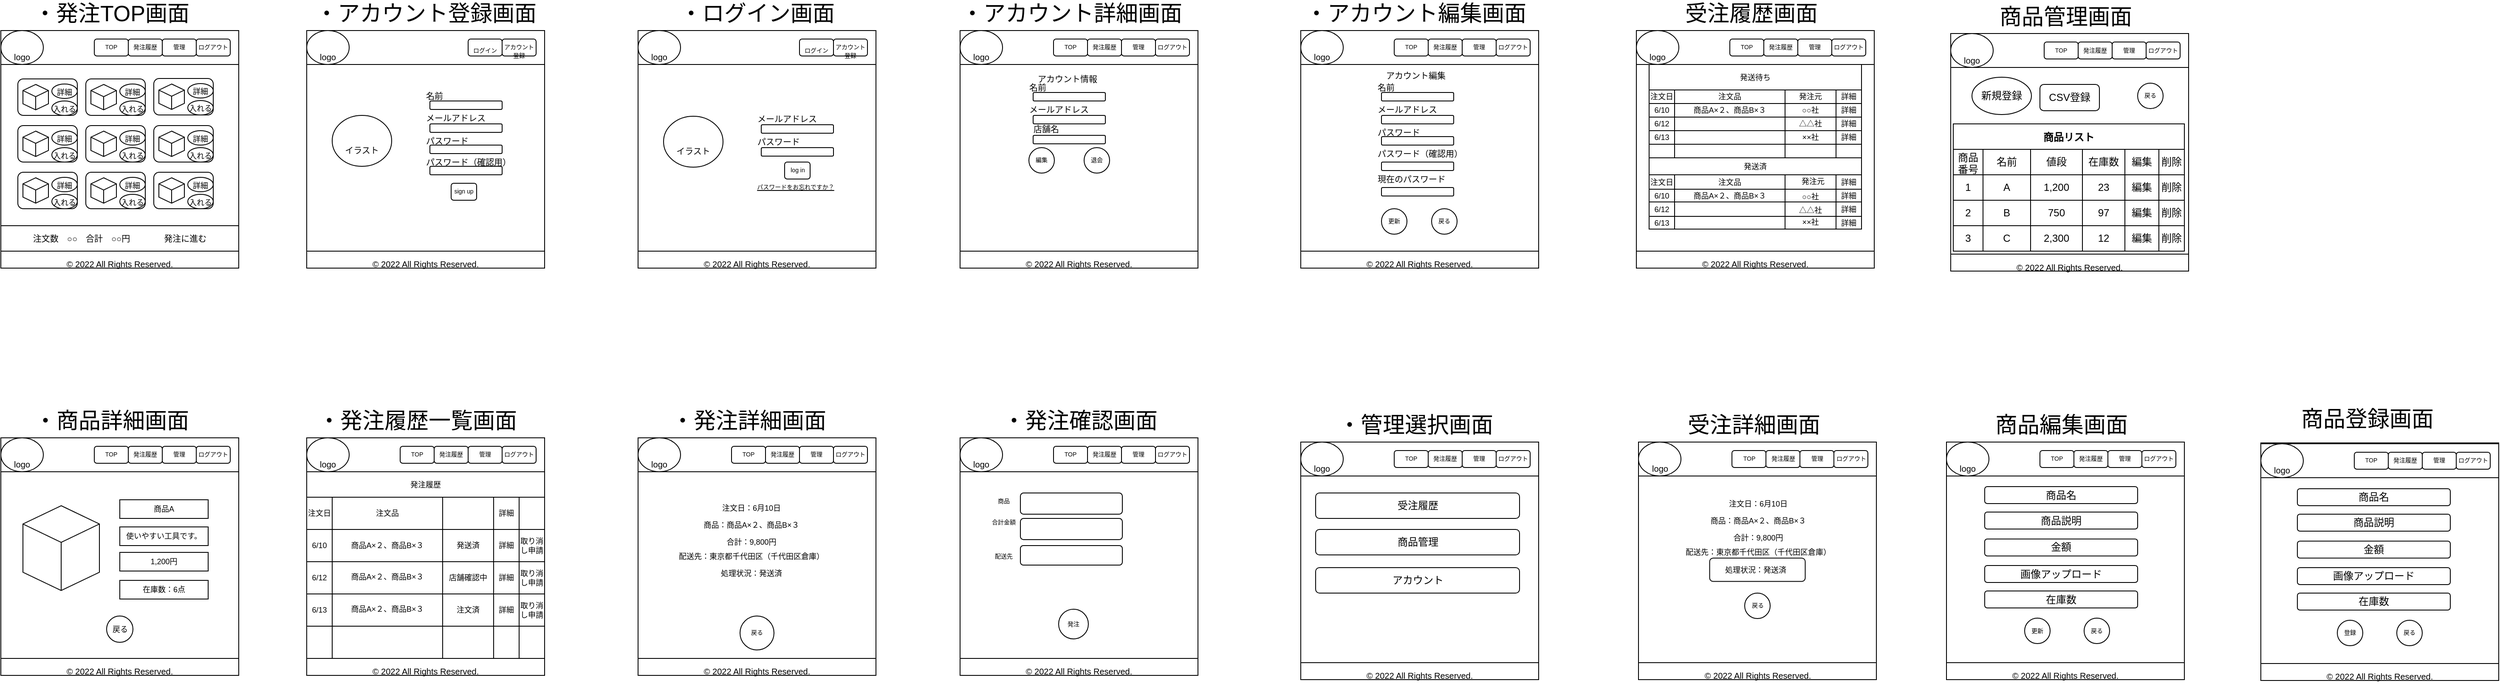 <mxfile>
    <diagram id="nKQMyj5D2cVVsMJy41xH" name="ページ1">
        <mxGraphModel dx="951" dy="573" grid="1" gridSize="10" guides="1" tooltips="1" connect="1" arrows="1" fold="1" page="1" pageScale="1" pageWidth="1169" pageHeight="827" math="0" shadow="0">
            <root>
                <mxCell id="0"/>
                <mxCell id="1" parent="0"/>
                <mxCell id="655" value="" style="rounded=1;whiteSpace=wrap;html=1;" vertex="1" parent="1">
                    <mxGeometry x="2031.25" y="663" width="142.5" height="25" as="geometry"/>
                </mxCell>
                <mxCell id="3" value="&lt;span style=&quot;font-size: 26px&quot;&gt;・発注TOP画面&lt;/span&gt;" style="text;html=1;resizable=0;autosize=1;align=center;verticalAlign=middle;points=[];fillColor=none;strokeColor=none;rounded=0;" parent="1" vertex="1">
                    <mxGeometry x="70" y="10" width="200" height="20" as="geometry"/>
                </mxCell>
                <mxCell id="4" value="" style="whiteSpace=wrap;html=1;aspect=fixed;fontSize=26;" parent="1" vertex="1">
                    <mxGeometry x="40" y="40" width="280" height="280" as="geometry"/>
                </mxCell>
                <mxCell id="5" value="" style="whiteSpace=wrap;html=1;aspect=fixed;fontSize=26;" parent="1" vertex="1">
                    <mxGeometry x="40" y="520" width="280" height="280" as="geometry"/>
                </mxCell>
                <mxCell id="6" value="" style="whiteSpace=wrap;html=1;aspect=fixed;fontSize=26;" parent="1" vertex="1">
                    <mxGeometry x="400" y="520" width="280" height="280" as="geometry"/>
                </mxCell>
                <mxCell id="7" value="" style="whiteSpace=wrap;html=1;aspect=fixed;fontSize=26;" parent="1" vertex="1">
                    <mxGeometry x="400" y="40" width="280" height="280" as="geometry"/>
                </mxCell>
                <mxCell id="8" value="" style="whiteSpace=wrap;html=1;aspect=fixed;fontSize=26;" parent="1" vertex="1">
                    <mxGeometry x="1169" y="520" width="280" height="280" as="geometry"/>
                </mxCell>
                <mxCell id="9" value="" style="whiteSpace=wrap;html=1;aspect=fixed;fontSize=26;" parent="1" vertex="1">
                    <mxGeometry x="1169" y="40" width="280" height="280" as="geometry"/>
                </mxCell>
                <mxCell id="10" value="" style="whiteSpace=wrap;html=1;aspect=fixed;fontSize=26;" parent="1" vertex="1">
                    <mxGeometry x="790" y="520" width="280" height="280" as="geometry"/>
                </mxCell>
                <mxCell id="11" value="" style="whiteSpace=wrap;html=1;aspect=fixed;fontSize=26;" parent="1" vertex="1">
                    <mxGeometry x="790" y="40" width="280" height="280" as="geometry"/>
                </mxCell>
                <mxCell id="13" value="&lt;font style=&quot;font-size: 10px&quot;&gt;© 2022 All Rights Reserved.&lt;/font&gt;" style="rounded=0;whiteSpace=wrap;html=1;fontSize=26;align=center;" parent="1" vertex="1">
                    <mxGeometry x="40" y="300" width="280" height="20" as="geometry"/>
                </mxCell>
                <mxCell id="24" value="" style="rounded=0;whiteSpace=wrap;html=1;fontSize=26;" parent="1" vertex="1">
                    <mxGeometry x="400" y="40" width="280" height="40" as="geometry"/>
                </mxCell>
                <mxCell id="25" value="&lt;div&gt;&lt;span style=&quot;font-size: x-small&quot;&gt;logo&lt;/span&gt;&lt;/div&gt;" style="ellipse;whiteSpace=wrap;html=1;fontSize=40;align=center;" parent="1" vertex="1">
                    <mxGeometry x="400" y="40" width="50" height="40" as="geometry"/>
                </mxCell>
                <mxCell id="27" value="&lt;font style=&quot;font-size: 7px&quot;&gt;ログイン&lt;/font&gt;" style="rounded=1;whiteSpace=wrap;html=1;fontSize=15;" parent="1" vertex="1">
                    <mxGeometry x="590" y="50" width="40" height="20" as="geometry"/>
                </mxCell>
                <mxCell id="28" value="&lt;div&gt;&lt;span style=&quot;font-size: 7px&quot;&gt;アカウント&lt;/span&gt;&lt;/div&gt;&lt;font style=&quot;font-size: 7px ; line-height: 1&quot;&gt;&lt;div&gt;&lt;span&gt;登録&lt;/span&gt;&lt;/div&gt;&lt;/font&gt;" style="rounded=1;whiteSpace=wrap;html=1;fontSize=15;align=center;" parent="1" vertex="1">
                    <mxGeometry x="630" y="50" width="40" height="20" as="geometry"/>
                </mxCell>
                <mxCell id="29" value="" style="rounded=0;whiteSpace=wrap;html=1;fontSize=26;" parent="1" vertex="1">
                    <mxGeometry x="790" y="40" width="280" height="40" as="geometry"/>
                </mxCell>
                <mxCell id="30" value="&lt;div&gt;&lt;span style=&quot;font-size: x-small&quot;&gt;logo&lt;/span&gt;&lt;/div&gt;" style="ellipse;whiteSpace=wrap;html=1;fontSize=40;align=center;" parent="1" vertex="1">
                    <mxGeometry x="790" y="40" width="50" height="40" as="geometry"/>
                </mxCell>
                <mxCell id="39" value="&lt;font style=&quot;font-size: 10px&quot;&gt;© 2022 All Rights Reserved.&lt;/font&gt;" style="rounded=0;whiteSpace=wrap;html=1;fontSize=26;align=center;" parent="1" vertex="1">
                    <mxGeometry x="40" y="780" width="280" height="20" as="geometry"/>
                </mxCell>
                <mxCell id="40" value="&lt;font style=&quot;font-size: 10px&quot;&gt;© 2022 All Rights Reserved.&lt;/font&gt;" style="rounded=0;whiteSpace=wrap;html=1;fontSize=26;align=center;" parent="1" vertex="1">
                    <mxGeometry x="790" y="780" width="280" height="20" as="geometry"/>
                </mxCell>
                <mxCell id="41" value="&lt;font style=&quot;font-size: 10px&quot;&gt;© 2022 All Rights Reserved.&lt;/font&gt;" style="rounded=0;whiteSpace=wrap;html=1;fontSize=26;align=center;" parent="1" vertex="1">
                    <mxGeometry x="400" y="780" width="280" height="20" as="geometry"/>
                </mxCell>
                <mxCell id="42" value="&lt;font style=&quot;font-size: 10px&quot;&gt;© 2022 All Rights Reserved.&lt;/font&gt;" style="rounded=0;whiteSpace=wrap;html=1;fontSize=26;align=center;" parent="1" vertex="1">
                    <mxGeometry x="1169" y="780" width="280" height="20" as="geometry"/>
                </mxCell>
                <mxCell id="43" value="&lt;font style=&quot;font-size: 10px&quot;&gt;© 2022 All Rights Reserved.&lt;/font&gt;" style="rounded=0;whiteSpace=wrap;html=1;fontSize=26;align=center;" parent="1" vertex="1">
                    <mxGeometry x="1169" y="300" width="280" height="20" as="geometry"/>
                </mxCell>
                <mxCell id="44" value="&lt;font style=&quot;font-size: 10px&quot;&gt;© 2022 All Rights Reserved.&lt;/font&gt;" style="rounded=0;whiteSpace=wrap;html=1;fontSize=26;align=center;" parent="1" vertex="1">
                    <mxGeometry x="790" y="300" width="280" height="20" as="geometry"/>
                </mxCell>
                <mxCell id="45" value="&lt;font style=&quot;font-size: 10px&quot;&gt;© 2022 All Rights Reserved.&lt;/font&gt;" style="rounded=0;whiteSpace=wrap;html=1;fontSize=26;align=center;" parent="1" vertex="1">
                    <mxGeometry x="400" y="300" width="280" height="20" as="geometry"/>
                </mxCell>
                <mxCell id="53" value="&lt;div&gt;&lt;span style=&quot;font-size: x-small&quot;&gt;イラスト&lt;/span&gt;&lt;/div&gt;" style="ellipse;whiteSpace=wrap;html=1;fontSize=40;align=center;" parent="1" vertex="1">
                    <mxGeometry x="430" y="140" width="70" height="60" as="geometry"/>
                </mxCell>
                <mxCell id="54" value="" style="rounded=1;whiteSpace=wrap;html=1;fontSize=10;" parent="1" vertex="1">
                    <mxGeometry x="545" y="123" width="85" height="10" as="geometry"/>
                </mxCell>
                <mxCell id="55" value="" style="rounded=1;whiteSpace=wrap;html=1;fontSize=10;" parent="1" vertex="1">
                    <mxGeometry x="545" y="150" width="85" height="10" as="geometry"/>
                </mxCell>
                <mxCell id="56" value="" style="rounded=1;whiteSpace=wrap;html=1;fontSize=10;" parent="1" vertex="1">
                    <mxGeometry x="545" y="175" width="85" height="10" as="geometry"/>
                </mxCell>
                <mxCell id="57" value="" style="rounded=1;whiteSpace=wrap;html=1;fontSize=10;" parent="1" vertex="1">
                    <mxGeometry x="545" y="200" width="85" height="10" as="geometry"/>
                </mxCell>
                <mxCell id="58" value="名前" style="text;html=1;resizable=0;autosize=1;align=center;verticalAlign=middle;points=[];fillColor=none;strokeColor=none;rounded=0;fontSize=10;" parent="1" vertex="1">
                    <mxGeometry x="530" y="107" width="40" height="20" as="geometry"/>
                </mxCell>
                <mxCell id="59" value="メールアドレス" style="text;html=1;resizable=0;autosize=1;align=center;verticalAlign=middle;points=[];fillColor=none;strokeColor=none;rounded=0;fontSize=10;" parent="1" vertex="1">
                    <mxGeometry x="530" y="133" width="90" height="20" as="geometry"/>
                </mxCell>
                <mxCell id="60" value="パスワード" style="text;html=1;resizable=0;autosize=1;align=center;verticalAlign=middle;points=[];fillColor=none;strokeColor=none;rounded=0;fontSize=10;" parent="1" vertex="1">
                    <mxGeometry x="530" y="160" width="70" height="20" as="geometry"/>
                </mxCell>
                <mxCell id="61" value="パスワード（確認用）" style="text;html=1;resizable=0;autosize=1;align=center;verticalAlign=middle;points=[];fillColor=none;strokeColor=none;rounded=0;fontSize=10;" parent="1" vertex="1">
                    <mxGeometry x="530" y="185" width="120" height="20" as="geometry"/>
                </mxCell>
                <mxCell id="62" value="&lt;font style=&quot;font-size: 26px&quot;&gt;・アカウント登録画面&lt;/font&gt;" style="text;html=1;resizable=0;autosize=1;align=center;verticalAlign=middle;points=[];fillColor=none;strokeColor=none;rounded=0;" parent="1" vertex="1">
                    <mxGeometry x="400" y="10" width="280" height="20" as="geometry"/>
                </mxCell>
                <mxCell id="63" value="" style="whiteSpace=wrap;html=1;aspect=fixed;fontSize=26;" parent="1" vertex="1">
                    <mxGeometry x="1570" y="40" width="280" height="280" as="geometry"/>
                </mxCell>
                <mxCell id="122" value="&lt;span style=&quot;font-size: 26px&quot;&gt;・商品詳細画面&lt;/span&gt;" style="text;html=1;resizable=0;autosize=1;align=center;verticalAlign=middle;points=[];fillColor=none;strokeColor=none;rounded=0;" parent="1" vertex="1">
                    <mxGeometry x="70" y="490" width="200" height="20" as="geometry"/>
                </mxCell>
                <mxCell id="123" value="&lt;font style=&quot;font-size: 7px&quot;&gt;ログイン&lt;/font&gt;" style="rounded=1;whiteSpace=wrap;html=1;fontSize=15;" parent="1" vertex="1">
                    <mxGeometry x="980" y="50" width="40" height="20" as="geometry"/>
                </mxCell>
                <mxCell id="124" value="&lt;div&gt;&lt;span style=&quot;font-size: 7px&quot;&gt;アカウント&lt;/span&gt;&lt;/div&gt;&lt;font style=&quot;font-size: 7px ; line-height: 1&quot;&gt;&lt;div&gt;&lt;span&gt;登録&lt;/span&gt;&lt;/div&gt;&lt;/font&gt;" style="rounded=1;whiteSpace=wrap;html=1;fontSize=15;align=center;" parent="1" vertex="1">
                    <mxGeometry x="1020" y="50" width="40" height="20" as="geometry"/>
                </mxCell>
                <mxCell id="125" value="&lt;font style=&quot;font-size: 26px&quot;&gt;・ログイン画面&lt;/font&gt;" style="text;html=1;resizable=0;autosize=1;align=center;verticalAlign=middle;points=[];fillColor=none;strokeColor=none;rounded=0;" parent="1" vertex="1">
                    <mxGeometry x="830" y="10" width="200" height="20" as="geometry"/>
                </mxCell>
                <mxCell id="131" value="&lt;font size=&quot;1&quot;&gt;イラスト&lt;/font&gt;" style="ellipse;whiteSpace=wrap;html=1;fontSize=40;align=center;" parent="1" vertex="1">
                    <mxGeometry x="820" y="141" width="70" height="60" as="geometry"/>
                </mxCell>
                <mxCell id="132" value="" style="rounded=1;whiteSpace=wrap;html=1;fontSize=10;" parent="1" vertex="1">
                    <mxGeometry x="935" y="151" width="85" height="10" as="geometry"/>
                </mxCell>
                <mxCell id="133" value="メールアドレス" style="text;html=1;resizable=0;autosize=1;align=center;verticalAlign=middle;points=[];fillColor=none;strokeColor=none;rounded=0;fontSize=10;" parent="1" vertex="1">
                    <mxGeometry x="920" y="134" width="90" height="20" as="geometry"/>
                </mxCell>
                <mxCell id="134" value="パスワード" style="text;html=1;resizable=0;autosize=1;align=center;verticalAlign=middle;points=[];fillColor=none;strokeColor=none;rounded=0;fontSize=10;" parent="1" vertex="1">
                    <mxGeometry x="920" y="161" width="70" height="20" as="geometry"/>
                </mxCell>
                <mxCell id="136" value="" style="rounded=1;whiteSpace=wrap;html=1;fontSize=10;" parent="1" vertex="1">
                    <mxGeometry x="935" y="178" width="85" height="10" as="geometry"/>
                </mxCell>
                <mxCell id="137" value="sign up" style="rounded=1;whiteSpace=wrap;html=1;fontSize=7;" parent="1" vertex="1">
                    <mxGeometry x="570" y="220" width="30" height="20" as="geometry"/>
                </mxCell>
                <mxCell id="138" value="log in" style="rounded=1;whiteSpace=wrap;html=1;fontSize=7;" parent="1" vertex="1">
                    <mxGeometry x="962.5" y="195" width="30" height="20" as="geometry"/>
                </mxCell>
                <mxCell id="139" value="パスワードをお忘れですか？" style="text;html=1;resizable=0;autosize=1;align=center;verticalAlign=middle;points=[];fillColor=none;strokeColor=none;rounded=0;fontSize=7;fontStyle=4" parent="1" vertex="1">
                    <mxGeometry x="920" y="220" width="110" height="10" as="geometry"/>
                </mxCell>
                <mxCell id="150" value="" style="group" parent="1" vertex="1" connectable="0">
                    <mxGeometry x="1570" y="40" width="280" height="40" as="geometry"/>
                </mxCell>
                <mxCell id="151" value="" style="rounded=0;whiteSpace=wrap;html=1;fontSize=26;" parent="150" vertex="1">
                    <mxGeometry width="280" height="40" as="geometry"/>
                </mxCell>
                <mxCell id="340" value="" style="group" parent="150" vertex="1" connectable="0">
                    <mxGeometry width="280" height="40" as="geometry"/>
                </mxCell>
                <mxCell id="341" value="" style="rounded=0;whiteSpace=wrap;html=1;fontSize=26;" parent="340" vertex="1">
                    <mxGeometry width="280" height="40" as="geometry"/>
                </mxCell>
                <mxCell id="342" value="&lt;div&gt;&lt;span style=&quot;font-size: x-small&quot;&gt;logo&lt;/span&gt;&lt;/div&gt;" style="ellipse;whiteSpace=wrap;html=1;fontSize=40;align=center;" parent="340" vertex="1">
                    <mxGeometry width="50" height="40" as="geometry"/>
                </mxCell>
                <mxCell id="343" value="&lt;font style=&quot;font-size: 7px&quot;&gt;発注履歴&lt;/font&gt;" style="rounded=1;whiteSpace=wrap;html=1;fontSize=7;" parent="340" vertex="1">
                    <mxGeometry x="150" y="10" width="40" height="20" as="geometry"/>
                </mxCell>
                <mxCell id="344" value="&lt;font style=&quot;font-size: 7px;&quot;&gt;管理&lt;/font&gt;" style="rounded=1;whiteSpace=wrap;html=1;fontSize=7;" parent="340" vertex="1">
                    <mxGeometry x="190" y="10" width="40" height="20" as="geometry"/>
                </mxCell>
                <mxCell id="345" value="&lt;font style=&quot;font-size: 7px;&quot;&gt;ログアウト&lt;/font&gt;" style="rounded=1;whiteSpace=wrap;html=1;fontSize=7;" parent="340" vertex="1">
                    <mxGeometry x="230" y="10" width="40" height="20" as="geometry"/>
                </mxCell>
                <mxCell id="346" value="&lt;span style=&quot;font-size: 7px;&quot;&gt;TOP&lt;/span&gt;" style="rounded=1;whiteSpace=wrap;html=1;fontSize=7;" parent="340" vertex="1">
                    <mxGeometry x="110" y="10" width="40" height="20" as="geometry"/>
                </mxCell>
                <mxCell id="158" value="" style="group" parent="1" vertex="1" connectable="0">
                    <mxGeometry x="790" y="520" width="280" height="40" as="geometry"/>
                </mxCell>
                <mxCell id="159" value="" style="rounded=0;whiteSpace=wrap;html=1;fontSize=26;" parent="158" vertex="1">
                    <mxGeometry width="280" height="40" as="geometry"/>
                </mxCell>
                <mxCell id="490" value="" style="group" parent="158" vertex="1" connectable="0">
                    <mxGeometry width="280" height="40" as="geometry"/>
                </mxCell>
                <mxCell id="491" value="" style="rounded=0;whiteSpace=wrap;html=1;fontSize=26;" parent="490" vertex="1">
                    <mxGeometry width="280" height="40" as="geometry"/>
                </mxCell>
                <mxCell id="492" value="&lt;div&gt;&lt;span style=&quot;font-size: x-small&quot;&gt;logo&lt;/span&gt;&lt;/div&gt;" style="ellipse;whiteSpace=wrap;html=1;fontSize=40;align=center;" parent="490" vertex="1">
                    <mxGeometry width="50" height="40" as="geometry"/>
                </mxCell>
                <mxCell id="493" value="&lt;font style=&quot;font-size: 7px&quot;&gt;発注履歴&lt;/font&gt;" style="rounded=1;whiteSpace=wrap;html=1;fontSize=7;" parent="490" vertex="1">
                    <mxGeometry x="150" y="10" width="40" height="20" as="geometry"/>
                </mxCell>
                <mxCell id="494" value="&lt;font style=&quot;font-size: 7px;&quot;&gt;管理&lt;/font&gt;" style="rounded=1;whiteSpace=wrap;html=1;fontSize=7;" parent="490" vertex="1">
                    <mxGeometry x="190" y="10" width="40" height="20" as="geometry"/>
                </mxCell>
                <mxCell id="495" value="&lt;font style=&quot;font-size: 7px;&quot;&gt;ログアウト&lt;/font&gt;" style="rounded=1;whiteSpace=wrap;html=1;fontSize=7;" parent="490" vertex="1">
                    <mxGeometry x="230" y="10" width="40" height="20" as="geometry"/>
                </mxCell>
                <mxCell id="496" value="&lt;span style=&quot;font-size: 7px;&quot;&gt;TOP&lt;/span&gt;" style="rounded=1;whiteSpace=wrap;html=1;fontSize=7;" parent="490" vertex="1">
                    <mxGeometry x="110" y="10" width="40" height="20" as="geometry"/>
                </mxCell>
                <mxCell id="166" value="&lt;span style=&quot;font-size: 26px&quot;&gt;・発注履歴一覧画面&lt;/span&gt;" style="text;html=1;resizable=0;autosize=1;align=center;verticalAlign=middle;points=[];fillColor=none;strokeColor=none;rounded=0;" parent="1" vertex="1">
                    <mxGeometry x="405" y="490" width="250" height="20" as="geometry"/>
                </mxCell>
                <mxCell id="263" value="&lt;span style=&quot;font-size: 26px&quot;&gt;・発注詳細画面&lt;/span&gt;" style="text;html=1;resizable=0;autosize=1;align=center;verticalAlign=middle;points=[];fillColor=none;strokeColor=none;rounded=0;" parent="1" vertex="1">
                    <mxGeometry x="820" y="490" width="200" height="20" as="geometry"/>
                </mxCell>
                <mxCell id="264" value="戻る" style="ellipse;whiteSpace=wrap;html=1;aspect=fixed;fontSize=7;" parent="1" vertex="1">
                    <mxGeometry x="910" y="730" width="40" height="40" as="geometry"/>
                </mxCell>
                <mxCell id="272" value="&lt;span style=&quot;font-size: 26px&quot;&gt;・発注確認画面&lt;/span&gt;" style="text;html=1;resizable=0;autosize=1;align=center;verticalAlign=middle;points=[];fillColor=none;strokeColor=none;rounded=0;" parent="1" vertex="1">
                    <mxGeometry x="1210" y="490" width="200" height="20" as="geometry"/>
                </mxCell>
                <mxCell id="279" value="" style="rounded=1;whiteSpace=wrap;html=1;fontSize=4;" parent="1" vertex="1">
                    <mxGeometry x="1240" y="585" width="120" height="25" as="geometry"/>
                </mxCell>
                <mxCell id="280" value="" style="rounded=1;whiteSpace=wrap;html=1;fontSize=4;" parent="1" vertex="1">
                    <mxGeometry x="1240" y="615" width="120" height="25" as="geometry"/>
                </mxCell>
                <mxCell id="281" value="" style="rounded=1;whiteSpace=wrap;html=1;fontSize=4;" parent="1" vertex="1">
                    <mxGeometry x="1240" y="647" width="120" height="23" as="geometry"/>
                </mxCell>
                <mxCell id="282" value="&lt;font style=&quot;font-size: 7px&quot;&gt;発注&lt;br&gt;&lt;/font&gt;" style="ellipse;whiteSpace=wrap;html=1;aspect=fixed;fontSize=4;" parent="1" vertex="1">
                    <mxGeometry x="1285" y="722" width="35" height="35" as="geometry"/>
                </mxCell>
                <mxCell id="283" value="商品" style="text;html=1;resizable=0;autosize=1;align=center;verticalAlign=middle;points=[];fillColor=none;strokeColor=none;rounded=0;fontSize=7;" parent="1" vertex="1">
                    <mxGeometry x="1205" y="590" width="30" height="10" as="geometry"/>
                </mxCell>
                <mxCell id="284" value="合計金額" style="text;html=1;resizable=0;autosize=1;align=center;verticalAlign=middle;points=[];fillColor=none;strokeColor=none;rounded=0;fontSize=7;" parent="1" vertex="1">
                    <mxGeometry x="1200" y="615" width="40" height="10" as="geometry"/>
                </mxCell>
                <mxCell id="285" value="配送先" style="text;html=1;resizable=0;autosize=1;align=center;verticalAlign=middle;points=[];fillColor=none;strokeColor=none;rounded=0;fontSize=7;" parent="1" vertex="1">
                    <mxGeometry x="1200" y="655" width="40" height="10" as="geometry"/>
                </mxCell>
                <mxCell id="286" value="&lt;font style=&quot;font-size: 26px&quot;&gt;・アカウント詳細画面&lt;/font&gt;" style="text;html=1;resizable=0;autosize=1;align=center;verticalAlign=middle;points=[];fillColor=none;strokeColor=none;rounded=0;" parent="1" vertex="1">
                    <mxGeometry x="1160" y="10" width="280" height="20" as="geometry"/>
                </mxCell>
                <mxCell id="287" value="&lt;font style=&quot;font-size: 26px&quot;&gt;・アカウント編集画面&lt;/font&gt;" style="text;html=1;resizable=0;autosize=1;align=center;verticalAlign=middle;points=[];fillColor=none;strokeColor=none;rounded=0;" parent="1" vertex="1">
                    <mxGeometry x="1565" y="10" width="280" height="20" as="geometry"/>
                </mxCell>
                <mxCell id="288" value="編集" style="ellipse;whiteSpace=wrap;html=1;aspect=fixed;fontSize=7;" parent="1" vertex="1">
                    <mxGeometry x="1250" y="178" width="30" height="30" as="geometry"/>
                </mxCell>
                <mxCell id="289" value="退会" style="ellipse;whiteSpace=wrap;html=1;aspect=fixed;fontSize=7;" parent="1" vertex="1">
                    <mxGeometry x="1315" y="178" width="30" height="30" as="geometry"/>
                </mxCell>
                <mxCell id="290" value="" style="rounded=1;whiteSpace=wrap;html=1;fontSize=10;" parent="1" vertex="1">
                    <mxGeometry x="1255" y="113" width="85" height="10" as="geometry"/>
                </mxCell>
                <mxCell id="291" value="" style="rounded=1;whiteSpace=wrap;html=1;fontSize=10;" parent="1" vertex="1">
                    <mxGeometry x="1255" y="140" width="85" height="10" as="geometry"/>
                </mxCell>
                <mxCell id="293" value="名前" style="text;html=1;resizable=0;autosize=1;align=center;verticalAlign=middle;points=[];fillColor=none;strokeColor=none;rounded=0;fontSize=10;" parent="1" vertex="1">
                    <mxGeometry x="1240" y="97" width="40" height="20" as="geometry"/>
                </mxCell>
                <mxCell id="294" value="メールアドレス" style="text;html=1;resizable=0;autosize=1;align=center;verticalAlign=middle;points=[];fillColor=none;strokeColor=none;rounded=0;fontSize=10;" parent="1" vertex="1">
                    <mxGeometry x="1240" y="123" width="90" height="20" as="geometry"/>
                </mxCell>
                <mxCell id="297" value="アカウント情報" style="text;html=1;resizable=0;autosize=1;align=center;verticalAlign=middle;points=[];fillColor=none;strokeColor=none;rounded=0;fontSize=10;" parent="1" vertex="1">
                    <mxGeometry x="1250" y="87" width="90" height="20" as="geometry"/>
                </mxCell>
                <mxCell id="309" value="更新" style="ellipse;whiteSpace=wrap;html=1;aspect=fixed;fontSize=7;" parent="1" vertex="1">
                    <mxGeometry x="1665" y="250" width="30" height="30" as="geometry"/>
                </mxCell>
                <mxCell id="310" value="戻る" style="ellipse;whiteSpace=wrap;html=1;aspect=fixed;fontSize=7;" parent="1" vertex="1">
                    <mxGeometry x="1724" y="250" width="30" height="30" as="geometry"/>
                </mxCell>
                <mxCell id="311" value="" style="rounded=1;whiteSpace=wrap;html=1;fontSize=10;" parent="1" vertex="1">
                    <mxGeometry x="1665" y="113" width="85" height="10" as="geometry"/>
                </mxCell>
                <mxCell id="312" value="" style="rounded=1;whiteSpace=wrap;html=1;fontSize=10;" parent="1" vertex="1">
                    <mxGeometry x="1665" y="140" width="85" height="10" as="geometry"/>
                </mxCell>
                <mxCell id="313" value="" style="rounded=1;whiteSpace=wrap;html=1;fontSize=10;" parent="1" vertex="1">
                    <mxGeometry x="1665" y="165" width="85" height="10" as="geometry"/>
                </mxCell>
                <mxCell id="314" value="名前" style="text;html=1;resizable=0;autosize=1;align=center;verticalAlign=middle;points=[];fillColor=none;strokeColor=none;rounded=0;fontSize=10;" parent="1" vertex="1">
                    <mxGeometry x="1650" y="97" width="40" height="20" as="geometry"/>
                </mxCell>
                <mxCell id="315" value="メールアドレス" style="text;html=1;resizable=0;autosize=1;align=center;verticalAlign=middle;points=[];fillColor=none;strokeColor=none;rounded=0;fontSize=10;" parent="1" vertex="1">
                    <mxGeometry x="1650" y="123" width="90" height="20" as="geometry"/>
                </mxCell>
                <mxCell id="316" value="パスワード" style="text;html=1;resizable=0;autosize=1;align=center;verticalAlign=middle;points=[];fillColor=none;strokeColor=none;rounded=0;fontSize=10;" parent="1" vertex="1">
                    <mxGeometry x="1650" y="150" width="70" height="20" as="geometry"/>
                </mxCell>
                <mxCell id="317" value="パスワード（確認用）" style="text;html=1;resizable=0;autosize=1;align=center;verticalAlign=middle;points=[];fillColor=none;strokeColor=none;rounded=0;fontSize=10;" parent="1" vertex="1">
                    <mxGeometry x="1650" y="175" width="120" height="20" as="geometry"/>
                </mxCell>
                <mxCell id="318" value="アカウント編集" style="text;html=1;resizable=0;autosize=1;align=center;verticalAlign=middle;points=[];fillColor=none;strokeColor=none;rounded=0;fontSize=10;" parent="1" vertex="1">
                    <mxGeometry x="1660" y="83" width="90" height="20" as="geometry"/>
                </mxCell>
                <mxCell id="319" value="" style="rounded=1;whiteSpace=wrap;html=1;fontSize=10;" parent="1" vertex="1">
                    <mxGeometry x="1665" y="195" width="85" height="10" as="geometry"/>
                </mxCell>
                <mxCell id="322" value="現在のパスワード" style="text;html=1;resizable=0;autosize=1;align=center;verticalAlign=middle;points=[];fillColor=none;strokeColor=none;rounded=0;fontSize=10;" parent="1" vertex="1">
                    <mxGeometry x="1650" y="205" width="100" height="20" as="geometry"/>
                </mxCell>
                <mxCell id="323" value="" style="rounded=1;whiteSpace=wrap;html=1;fontSize=10;" parent="1" vertex="1">
                    <mxGeometry x="1665" y="225" width="85" height="10" as="geometry"/>
                </mxCell>
                <mxCell id="324" value="&lt;font style=&quot;font-size: 10px&quot;&gt;© 2022 All Rights Reserved.&lt;/font&gt;" style="rounded=0;whiteSpace=wrap;html=1;fontSize=26;align=center;" parent="1" vertex="1">
                    <mxGeometry x="1570" y="300" width="280" height="20" as="geometry"/>
                </mxCell>
                <mxCell id="325" value="" style="group" parent="1" vertex="1" connectable="0">
                    <mxGeometry x="40" y="40" width="280" height="40" as="geometry"/>
                </mxCell>
                <mxCell id="12" value="" style="rounded=0;whiteSpace=wrap;html=1;fontSize=26;" parent="325" vertex="1">
                    <mxGeometry width="280" height="40" as="geometry"/>
                </mxCell>
                <mxCell id="15" value="&lt;div&gt;&lt;span style=&quot;font-size: x-small&quot;&gt;logo&lt;/span&gt;&lt;/div&gt;" style="ellipse;whiteSpace=wrap;html=1;fontSize=40;align=center;" parent="325" vertex="1">
                    <mxGeometry width="50" height="40" as="geometry"/>
                </mxCell>
                <mxCell id="20" value="&lt;font style=&quot;font-size: 7px&quot;&gt;発注履歴&lt;/font&gt;" style="rounded=1;whiteSpace=wrap;html=1;fontSize=7;" parent="325" vertex="1">
                    <mxGeometry x="150" y="10" width="40" height="20" as="geometry"/>
                </mxCell>
                <mxCell id="22" value="&lt;font style=&quot;font-size: 7px;&quot;&gt;管理&lt;/font&gt;" style="rounded=1;whiteSpace=wrap;html=1;fontSize=7;" parent="325" vertex="1">
                    <mxGeometry x="190" y="10" width="40" height="20" as="geometry"/>
                </mxCell>
                <mxCell id="23" value="&lt;font style=&quot;font-size: 7px;&quot;&gt;ログアウト&lt;/font&gt;" style="rounded=1;whiteSpace=wrap;html=1;fontSize=7;" parent="325" vertex="1">
                    <mxGeometry x="230" y="10" width="40" height="20" as="geometry"/>
                </mxCell>
                <mxCell id="65" value="&lt;span style=&quot;font-size: 7px;&quot;&gt;TOP&lt;/span&gt;" style="rounded=1;whiteSpace=wrap;html=1;fontSize=7;" parent="325" vertex="1">
                    <mxGeometry x="110" y="10" width="40" height="20" as="geometry"/>
                </mxCell>
                <mxCell id="326" value="" style="group" parent="1" vertex="1" connectable="0">
                    <mxGeometry x="40" y="520" width="280" height="40" as="geometry"/>
                </mxCell>
                <mxCell id="327" value="" style="rounded=0;whiteSpace=wrap;html=1;fontSize=26;" parent="326" vertex="1">
                    <mxGeometry width="280" height="40" as="geometry"/>
                </mxCell>
                <mxCell id="328" value="&lt;div&gt;&lt;span style=&quot;font-size: x-small&quot;&gt;logo&lt;/span&gt;&lt;/div&gt;" style="ellipse;whiteSpace=wrap;html=1;fontSize=40;align=center;" parent="326" vertex="1">
                    <mxGeometry width="50" height="40" as="geometry"/>
                </mxCell>
                <mxCell id="329" value="&lt;font style=&quot;font-size: 7px&quot;&gt;発注履歴&lt;/font&gt;" style="rounded=1;whiteSpace=wrap;html=1;fontSize=7;" parent="326" vertex="1">
                    <mxGeometry x="150" y="10" width="40" height="20" as="geometry"/>
                </mxCell>
                <mxCell id="330" value="&lt;font style=&quot;font-size: 7px;&quot;&gt;管理&lt;/font&gt;" style="rounded=1;whiteSpace=wrap;html=1;fontSize=7;" parent="326" vertex="1">
                    <mxGeometry x="190" y="10" width="40" height="20" as="geometry"/>
                </mxCell>
                <mxCell id="331" value="&lt;font style=&quot;font-size: 7px;&quot;&gt;ログアウト&lt;/font&gt;" style="rounded=1;whiteSpace=wrap;html=1;fontSize=7;" parent="326" vertex="1">
                    <mxGeometry x="230" y="10" width="40" height="20" as="geometry"/>
                </mxCell>
                <mxCell id="332" value="&lt;span style=&quot;font-size: 7px;&quot;&gt;TOP&lt;/span&gt;" style="rounded=1;whiteSpace=wrap;html=1;fontSize=7;" parent="326" vertex="1">
                    <mxGeometry x="110" y="10" width="40" height="20" as="geometry"/>
                </mxCell>
                <mxCell id="333" value="" style="group" parent="1" vertex="1" connectable="0">
                    <mxGeometry x="400" y="520" width="280" height="40" as="geometry"/>
                </mxCell>
                <mxCell id="334" value="" style="rounded=0;whiteSpace=wrap;html=1;fontSize=26;" parent="333" vertex="1">
                    <mxGeometry width="280" height="40" as="geometry"/>
                </mxCell>
                <mxCell id="335" value="&lt;div&gt;&lt;span style=&quot;font-size: x-small&quot;&gt;logo&lt;/span&gt;&lt;/div&gt;" style="ellipse;whiteSpace=wrap;html=1;fontSize=40;align=center;" parent="333" vertex="1">
                    <mxGeometry width="50" height="40" as="geometry"/>
                </mxCell>
                <mxCell id="336" value="&lt;font style=&quot;font-size: 7px&quot;&gt;発注履歴&lt;/font&gt;" style="rounded=1;whiteSpace=wrap;html=1;fontSize=7;" parent="333" vertex="1">
                    <mxGeometry x="150" y="10" width="40" height="20" as="geometry"/>
                </mxCell>
                <mxCell id="337" value="&lt;font style=&quot;font-size: 7px;&quot;&gt;管理&lt;/font&gt;" style="rounded=1;whiteSpace=wrap;html=1;fontSize=7;" parent="333" vertex="1">
                    <mxGeometry x="190" y="10" width="40" height="20" as="geometry"/>
                </mxCell>
                <mxCell id="338" value="&lt;font style=&quot;font-size: 7px;&quot;&gt;ログアウト&lt;/font&gt;" style="rounded=1;whiteSpace=wrap;html=1;fontSize=7;" parent="333" vertex="1">
                    <mxGeometry x="230" y="10" width="40" height="20" as="geometry"/>
                </mxCell>
                <mxCell id="339" value="&lt;span style=&quot;font-size: 7px;&quot;&gt;TOP&lt;/span&gt;" style="rounded=1;whiteSpace=wrap;html=1;fontSize=7;" parent="333" vertex="1">
                    <mxGeometry x="110" y="10" width="40" height="20" as="geometry"/>
                </mxCell>
                <mxCell id="347" value="" style="group" parent="1" vertex="1" connectable="0">
                    <mxGeometry x="1169" y="40" width="280" height="40" as="geometry"/>
                </mxCell>
                <mxCell id="348" value="" style="rounded=0;whiteSpace=wrap;html=1;fontSize=26;" parent="347" vertex="1">
                    <mxGeometry width="280" height="40" as="geometry"/>
                </mxCell>
                <mxCell id="349" value="&lt;div&gt;&lt;span style=&quot;font-size: x-small&quot;&gt;logo&lt;/span&gt;&lt;/div&gt;" style="ellipse;whiteSpace=wrap;html=1;fontSize=40;align=center;" parent="347" vertex="1">
                    <mxGeometry width="50" height="40" as="geometry"/>
                </mxCell>
                <mxCell id="350" value="&lt;font style=&quot;font-size: 7px&quot;&gt;発注履歴&lt;/font&gt;" style="rounded=1;whiteSpace=wrap;html=1;fontSize=7;" parent="347" vertex="1">
                    <mxGeometry x="150" y="10" width="40" height="20" as="geometry"/>
                </mxCell>
                <mxCell id="351" value="&lt;font style=&quot;font-size: 7px;&quot;&gt;管理&lt;/font&gt;" style="rounded=1;whiteSpace=wrap;html=1;fontSize=7;" parent="347" vertex="1">
                    <mxGeometry x="190" y="10" width="40" height="20" as="geometry"/>
                </mxCell>
                <mxCell id="352" value="&lt;font style=&quot;font-size: 7px;&quot;&gt;ログアウト&lt;/font&gt;" style="rounded=1;whiteSpace=wrap;html=1;fontSize=7;" parent="347" vertex="1">
                    <mxGeometry x="230" y="10" width="40" height="20" as="geometry"/>
                </mxCell>
                <mxCell id="353" value="&lt;span style=&quot;font-size: 7px;&quot;&gt;TOP&lt;/span&gt;" style="rounded=1;whiteSpace=wrap;html=1;fontSize=7;" parent="347" vertex="1">
                    <mxGeometry x="110" y="10" width="40" height="20" as="geometry"/>
                </mxCell>
                <mxCell id="354" value="" style="rounded=1;whiteSpace=wrap;html=1;fontSize=10;" parent="1" vertex="1">
                    <mxGeometry x="1255" y="163.5" width="85" height="10" as="geometry"/>
                </mxCell>
                <mxCell id="355" value="店舗名" style="text;html=1;resizable=0;autosize=1;align=center;verticalAlign=middle;points=[];fillColor=none;strokeColor=none;rounded=0;fontSize=10;" parent="1" vertex="1">
                    <mxGeometry x="1245" y="146" width="50" height="20" as="geometry"/>
                </mxCell>
                <mxCell id="356" value="&lt;font style=&quot;font-size: 10px&quot;&gt;注文数　○○　合計　○○円　　　　発注に進む&lt;/font&gt;" style="rounded=0;whiteSpace=wrap;html=1;fontSize=7;" parent="1" vertex="1">
                    <mxGeometry x="40" y="270" width="280" height="30" as="geometry"/>
                </mxCell>
                <mxCell id="358" value="" style="rounded=1;whiteSpace=wrap;html=1;fontSize=10;" parent="1" vertex="1">
                    <mxGeometry x="60" y="97" width="70" height="43" as="geometry"/>
                </mxCell>
                <mxCell id="359" value="&lt;font style=&quot;font-size: 9px&quot;&gt;入れる&lt;/font&gt;" style="ellipse;whiteSpace=wrap;html=1;fontSize=10;" parent="1" vertex="1">
                    <mxGeometry x="100" y="123" width="30" height="17" as="geometry"/>
                </mxCell>
                <mxCell id="361" value="" style="html=1;whiteSpace=wrap;shape=isoCube2;backgroundOutline=1;isoAngle=15;fontSize=10;" parent="1" vertex="1">
                    <mxGeometry x="66" y="103.5" width="30" height="30" as="geometry"/>
                </mxCell>
                <mxCell id="362" value="&lt;font style=&quot;font-size: 9px&quot;&gt;詳細&lt;/font&gt;" style="ellipse;whiteSpace=wrap;html=1;fontSize=10;" parent="1" vertex="1">
                    <mxGeometry x="100" y="103" width="30" height="17" as="geometry"/>
                </mxCell>
                <mxCell id="363" value="" style="rounded=1;whiteSpace=wrap;html=1;fontSize=10;" parent="1" vertex="1">
                    <mxGeometry x="140" y="97" width="70" height="43" as="geometry"/>
                </mxCell>
                <mxCell id="364" value="&lt;font style=&quot;font-size: 9px&quot;&gt;入れる&lt;/font&gt;" style="ellipse;whiteSpace=wrap;html=1;fontSize=10;" parent="1" vertex="1">
                    <mxGeometry x="180" y="123" width="30" height="17" as="geometry"/>
                </mxCell>
                <mxCell id="365" value="" style="html=1;whiteSpace=wrap;shape=isoCube2;backgroundOutline=1;isoAngle=15;fontSize=10;" parent="1" vertex="1">
                    <mxGeometry x="146" y="103.5" width="30" height="30" as="geometry"/>
                </mxCell>
                <mxCell id="366" value="&lt;font style=&quot;font-size: 9px&quot;&gt;詳細&lt;/font&gt;" style="ellipse;whiteSpace=wrap;html=1;fontSize=10;" parent="1" vertex="1">
                    <mxGeometry x="180" y="103" width="30" height="17" as="geometry"/>
                </mxCell>
                <mxCell id="367" value="" style="rounded=1;whiteSpace=wrap;html=1;fontSize=10;" parent="1" vertex="1">
                    <mxGeometry x="220" y="96.5" width="70" height="43" as="geometry"/>
                </mxCell>
                <mxCell id="368" value="&lt;font style=&quot;font-size: 9px&quot;&gt;入れる&lt;/font&gt;" style="ellipse;whiteSpace=wrap;html=1;fontSize=10;" parent="1" vertex="1">
                    <mxGeometry x="260" y="122.5" width="30" height="17" as="geometry"/>
                </mxCell>
                <mxCell id="369" value="" style="html=1;whiteSpace=wrap;shape=isoCube2;backgroundOutline=1;isoAngle=15;fontSize=10;" parent="1" vertex="1">
                    <mxGeometry x="226" y="103" width="30" height="30" as="geometry"/>
                </mxCell>
                <mxCell id="370" value="&lt;font style=&quot;font-size: 9px&quot;&gt;詳細&lt;/font&gt;" style="ellipse;whiteSpace=wrap;html=1;fontSize=10;" parent="1" vertex="1">
                    <mxGeometry x="260" y="102.5" width="30" height="17" as="geometry"/>
                </mxCell>
                <mxCell id="371" value="" style="rounded=1;whiteSpace=wrap;html=1;fontSize=10;" parent="1" vertex="1">
                    <mxGeometry x="60" y="152" width="70" height="43" as="geometry"/>
                </mxCell>
                <mxCell id="372" value="&lt;font style=&quot;font-size: 9px&quot;&gt;入れる&lt;/font&gt;" style="ellipse;whiteSpace=wrap;html=1;fontSize=10;" parent="1" vertex="1">
                    <mxGeometry x="100" y="178" width="30" height="17" as="geometry"/>
                </mxCell>
                <mxCell id="373" value="" style="html=1;whiteSpace=wrap;shape=isoCube2;backgroundOutline=1;isoAngle=15;fontSize=10;" parent="1" vertex="1">
                    <mxGeometry x="66" y="158.5" width="30" height="30" as="geometry"/>
                </mxCell>
                <mxCell id="374" value="&lt;font style=&quot;font-size: 9px&quot;&gt;詳細&lt;/font&gt;" style="ellipse;whiteSpace=wrap;html=1;fontSize=10;" parent="1" vertex="1">
                    <mxGeometry x="100" y="158" width="30" height="17" as="geometry"/>
                </mxCell>
                <mxCell id="375" value="" style="rounded=1;whiteSpace=wrap;html=1;fontSize=10;" parent="1" vertex="1">
                    <mxGeometry x="140" y="152" width="70" height="43" as="geometry"/>
                </mxCell>
                <mxCell id="376" value="&lt;font style=&quot;font-size: 9px&quot;&gt;入れる&lt;/font&gt;" style="ellipse;whiteSpace=wrap;html=1;fontSize=10;" parent="1" vertex="1">
                    <mxGeometry x="180" y="178" width="30" height="17" as="geometry"/>
                </mxCell>
                <mxCell id="377" value="" style="html=1;whiteSpace=wrap;shape=isoCube2;backgroundOutline=1;isoAngle=15;fontSize=10;" parent="1" vertex="1">
                    <mxGeometry x="146" y="158.5" width="30" height="30" as="geometry"/>
                </mxCell>
                <mxCell id="378" value="&lt;font style=&quot;font-size: 9px&quot;&gt;詳細&lt;/font&gt;" style="ellipse;whiteSpace=wrap;html=1;fontSize=10;" parent="1" vertex="1">
                    <mxGeometry x="180" y="158" width="30" height="17" as="geometry"/>
                </mxCell>
                <mxCell id="379" value="" style="rounded=1;whiteSpace=wrap;html=1;fontSize=10;" parent="1" vertex="1">
                    <mxGeometry x="220" y="152" width="70" height="43" as="geometry"/>
                </mxCell>
                <mxCell id="380" value="&lt;font style=&quot;font-size: 9px&quot;&gt;入れる&lt;/font&gt;" style="ellipse;whiteSpace=wrap;html=1;fontSize=10;" parent="1" vertex="1">
                    <mxGeometry x="260" y="178" width="30" height="17" as="geometry"/>
                </mxCell>
                <mxCell id="381" value="" style="html=1;whiteSpace=wrap;shape=isoCube2;backgroundOutline=1;isoAngle=15;fontSize=10;" parent="1" vertex="1">
                    <mxGeometry x="226" y="158.5" width="30" height="30" as="geometry"/>
                </mxCell>
                <mxCell id="382" value="&lt;font style=&quot;font-size: 9px&quot;&gt;詳細&lt;/font&gt;" style="ellipse;whiteSpace=wrap;html=1;fontSize=10;" parent="1" vertex="1">
                    <mxGeometry x="260" y="158" width="30" height="17" as="geometry"/>
                </mxCell>
                <mxCell id="383" value="" style="rounded=1;whiteSpace=wrap;html=1;fontSize=10;" parent="1" vertex="1">
                    <mxGeometry x="60" y="207" width="70" height="43" as="geometry"/>
                </mxCell>
                <mxCell id="384" value="&lt;font style=&quot;font-size: 9px&quot;&gt;入れる&lt;/font&gt;" style="ellipse;whiteSpace=wrap;html=1;fontSize=10;" parent="1" vertex="1">
                    <mxGeometry x="100" y="233" width="30" height="17" as="geometry"/>
                </mxCell>
                <mxCell id="385" value="" style="html=1;whiteSpace=wrap;shape=isoCube2;backgroundOutline=1;isoAngle=15;fontSize=10;" parent="1" vertex="1">
                    <mxGeometry x="66" y="213.5" width="30" height="30" as="geometry"/>
                </mxCell>
                <mxCell id="386" value="&lt;font style=&quot;font-size: 9px&quot;&gt;詳細&lt;/font&gt;" style="ellipse;whiteSpace=wrap;html=1;fontSize=10;" parent="1" vertex="1">
                    <mxGeometry x="100" y="213" width="30" height="17" as="geometry"/>
                </mxCell>
                <mxCell id="387" value="" style="rounded=1;whiteSpace=wrap;html=1;fontSize=10;" parent="1" vertex="1">
                    <mxGeometry x="140" y="207" width="70" height="43" as="geometry"/>
                </mxCell>
                <mxCell id="388" value="&lt;font style=&quot;font-size: 9px&quot;&gt;入れる&lt;/font&gt;" style="ellipse;whiteSpace=wrap;html=1;fontSize=10;" parent="1" vertex="1">
                    <mxGeometry x="180" y="233" width="30" height="17" as="geometry"/>
                </mxCell>
                <mxCell id="389" value="" style="html=1;whiteSpace=wrap;shape=isoCube2;backgroundOutline=1;isoAngle=15;fontSize=10;" parent="1" vertex="1">
                    <mxGeometry x="146" y="213.5" width="30" height="30" as="geometry"/>
                </mxCell>
                <mxCell id="390" value="&lt;font style=&quot;font-size: 9px&quot;&gt;詳細&lt;/font&gt;" style="ellipse;whiteSpace=wrap;html=1;fontSize=10;" parent="1" vertex="1">
                    <mxGeometry x="180" y="213" width="30" height="17" as="geometry"/>
                </mxCell>
                <mxCell id="391" value="" style="rounded=1;whiteSpace=wrap;html=1;fontSize=10;" parent="1" vertex="1">
                    <mxGeometry x="220" y="207" width="70" height="43" as="geometry"/>
                </mxCell>
                <mxCell id="392" value="&lt;font style=&quot;font-size: 9px&quot;&gt;入れる&lt;/font&gt;" style="ellipse;whiteSpace=wrap;html=1;fontSize=10;" parent="1" vertex="1">
                    <mxGeometry x="260" y="233" width="30" height="17" as="geometry"/>
                </mxCell>
                <mxCell id="393" value="" style="html=1;whiteSpace=wrap;shape=isoCube2;backgroundOutline=1;isoAngle=15;fontSize=10;" parent="1" vertex="1">
                    <mxGeometry x="226" y="213.5" width="30" height="30" as="geometry"/>
                </mxCell>
                <mxCell id="394" value="&lt;font style=&quot;font-size: 9px&quot;&gt;詳細&lt;/font&gt;" style="ellipse;whiteSpace=wrap;html=1;fontSize=10;" parent="1" vertex="1">
                    <mxGeometry x="260" y="213" width="30" height="17" as="geometry"/>
                </mxCell>
                <mxCell id="399" value="" style="html=1;whiteSpace=wrap;shape=isoCube2;backgroundOutline=1;isoAngle=15;fontSize=9;" parent="1" vertex="1">
                    <mxGeometry x="66" y="600" width="90" height="100" as="geometry"/>
                </mxCell>
                <mxCell id="400" value="戻る" style="ellipse;whiteSpace=wrap;html=1;aspect=fixed;fontSize=9;" parent="1" vertex="1">
                    <mxGeometry x="164.5" y="730" width="31" height="31" as="geometry"/>
                </mxCell>
                <mxCell id="401" value="商品A" style="rounded=0;whiteSpace=wrap;html=1;fontSize=9;" parent="1" vertex="1">
                    <mxGeometry x="180" y="593" width="104" height="22" as="geometry"/>
                </mxCell>
                <mxCell id="402" value="1,200円" style="rounded=0;whiteSpace=wrap;html=1;fontSize=9;" parent="1" vertex="1">
                    <mxGeometry x="180" y="655" width="104" height="22" as="geometry"/>
                </mxCell>
                <mxCell id="403" value="在庫数：6点" style="rounded=0;whiteSpace=wrap;html=1;fontSize=9;" parent="1" vertex="1">
                    <mxGeometry x="180" y="688" width="104" height="22" as="geometry"/>
                </mxCell>
                <mxCell id="404" value="使いやすい工具です。" style="rounded=0;whiteSpace=wrap;html=1;fontSize=9;" parent="1" vertex="1">
                    <mxGeometry x="180" y="625" width="104" height="22" as="geometry"/>
                </mxCell>
                <mxCell id="457" value="発注履歴" style="shape=table;startSize=30;container=1;collapsible=0;childLayout=tableLayout;fontSize=9;" parent="1" vertex="1">
                    <mxGeometry x="400" y="560" width="280" height="220" as="geometry"/>
                </mxCell>
                <mxCell id="458" value="" style="shape=partialRectangle;collapsible=0;dropTarget=0;pointerEvents=0;fillColor=none;top=0;left=0;bottom=0;right=0;points=[[0,0.5],[1,0.5]];portConstraint=eastwest;fontSize=9;" parent="457" vertex="1">
                    <mxGeometry y="30" width="280" height="38" as="geometry"/>
                </mxCell>
                <mxCell id="459" value="注文日" style="shape=partialRectangle;html=1;whiteSpace=wrap;connectable=0;overflow=hidden;fillColor=none;top=0;left=0;bottom=0;right=0;pointerEvents=1;fontSize=9;" parent="458" vertex="1">
                    <mxGeometry width="30" height="38" as="geometry">
                        <mxRectangle width="30" height="38" as="alternateBounds"/>
                    </mxGeometry>
                </mxCell>
                <mxCell id="460" value="注文品" style="shape=partialRectangle;html=1;whiteSpace=wrap;connectable=0;overflow=hidden;fillColor=none;top=0;left=0;bottom=0;right=0;pointerEvents=1;fontSize=9;" parent="458" vertex="1">
                    <mxGeometry x="30" width="130" height="38" as="geometry">
                        <mxRectangle width="130" height="38" as="alternateBounds"/>
                    </mxGeometry>
                </mxCell>
                <mxCell id="461" value="" style="shape=partialRectangle;html=1;whiteSpace=wrap;connectable=0;overflow=hidden;fillColor=none;top=0;left=0;bottom=0;right=0;pointerEvents=1;fontSize=9;" parent="458" vertex="1">
                    <mxGeometry x="160" width="60" height="38" as="geometry">
                        <mxRectangle width="60" height="38" as="alternateBounds"/>
                    </mxGeometry>
                </mxCell>
                <mxCell id="462" value="詳細" style="shape=partialRectangle;html=1;whiteSpace=wrap;connectable=0;overflow=hidden;fillColor=none;top=0;left=0;bottom=0;right=0;pointerEvents=1;fontSize=9;" parent="458" vertex="1">
                    <mxGeometry x="220" width="30" height="38" as="geometry">
                        <mxRectangle width="30" height="38" as="alternateBounds"/>
                    </mxGeometry>
                </mxCell>
                <mxCell id="463" value="" style="shape=partialRectangle;html=1;whiteSpace=wrap;connectable=0;overflow=hidden;fillColor=none;top=0;left=0;bottom=0;right=0;pointerEvents=1;fontSize=9;" parent="458" vertex="1">
                    <mxGeometry x="250" width="30" height="38" as="geometry">
                        <mxRectangle width="30" height="38" as="alternateBounds"/>
                    </mxGeometry>
                </mxCell>
                <mxCell id="464" value="" style="shape=partialRectangle;collapsible=0;dropTarget=0;pointerEvents=0;fillColor=none;top=0;left=0;bottom=0;right=0;points=[[0,0.5],[1,0.5]];portConstraint=eastwest;fontSize=9;" parent="457" vertex="1">
                    <mxGeometry y="68" width="280" height="38" as="geometry"/>
                </mxCell>
                <mxCell id="465" value="6/10" style="shape=partialRectangle;html=1;whiteSpace=wrap;connectable=0;overflow=hidden;fillColor=none;top=0;left=0;bottom=0;right=0;pointerEvents=1;fontSize=9;" parent="464" vertex="1">
                    <mxGeometry width="30" height="38" as="geometry">
                        <mxRectangle width="30" height="38" as="alternateBounds"/>
                    </mxGeometry>
                </mxCell>
                <mxCell id="466" value="商品A×２、商品B×３" style="shape=partialRectangle;html=1;whiteSpace=wrap;connectable=0;overflow=hidden;fillColor=none;top=0;left=0;bottom=0;right=0;pointerEvents=1;fontSize=9;" parent="464" vertex="1">
                    <mxGeometry x="30" width="130" height="38" as="geometry">
                        <mxRectangle width="130" height="38" as="alternateBounds"/>
                    </mxGeometry>
                </mxCell>
                <mxCell id="467" value="発送済" style="shape=partialRectangle;html=1;whiteSpace=wrap;connectable=0;overflow=hidden;fillColor=none;top=0;left=0;bottom=0;right=0;pointerEvents=1;fontSize=9;" parent="464" vertex="1">
                    <mxGeometry x="160" width="60" height="38" as="geometry">
                        <mxRectangle width="60" height="38" as="alternateBounds"/>
                    </mxGeometry>
                </mxCell>
                <mxCell id="468" value="詳細" style="shape=partialRectangle;html=1;whiteSpace=wrap;connectable=0;overflow=hidden;fillColor=none;top=0;left=0;bottom=0;right=0;pointerEvents=1;fontSize=9;" parent="464" vertex="1">
                    <mxGeometry x="220" width="30" height="38" as="geometry">
                        <mxRectangle width="30" height="38" as="alternateBounds"/>
                    </mxGeometry>
                </mxCell>
                <mxCell id="469" value="取り消し申請" style="shape=partialRectangle;html=1;whiteSpace=wrap;connectable=0;overflow=hidden;fillColor=none;top=0;left=0;bottom=0;right=0;pointerEvents=1;fontSize=9;" parent="464" vertex="1">
                    <mxGeometry x="250" width="30" height="38" as="geometry">
                        <mxRectangle width="30" height="38" as="alternateBounds"/>
                    </mxGeometry>
                </mxCell>
                <mxCell id="470" value="" style="shape=partialRectangle;collapsible=0;dropTarget=0;pointerEvents=0;fillColor=none;top=0;left=0;bottom=0;right=0;points=[[0,0.5],[1,0.5]];portConstraint=eastwest;fontSize=9;" parent="457" vertex="1">
                    <mxGeometry y="106" width="280" height="38" as="geometry"/>
                </mxCell>
                <mxCell id="471" value="6/12" style="shape=partialRectangle;html=1;whiteSpace=wrap;connectable=0;overflow=hidden;fillColor=none;top=0;left=0;bottom=0;right=0;pointerEvents=1;fontSize=9;" parent="470" vertex="1">
                    <mxGeometry width="30" height="38" as="geometry">
                        <mxRectangle width="30" height="38" as="alternateBounds"/>
                    </mxGeometry>
                </mxCell>
                <mxCell id="472" value="" style="shape=partialRectangle;html=1;whiteSpace=wrap;connectable=0;overflow=hidden;fillColor=none;top=0;left=0;bottom=0;right=0;pointerEvents=1;fontSize=9;" parent="470" vertex="1">
                    <mxGeometry x="30" width="130" height="38" as="geometry">
                        <mxRectangle width="130" height="38" as="alternateBounds"/>
                    </mxGeometry>
                </mxCell>
                <mxCell id="473" value="店舗確認中" style="shape=partialRectangle;html=1;whiteSpace=wrap;connectable=0;overflow=hidden;fillColor=none;top=0;left=0;bottom=0;right=0;pointerEvents=1;fontSize=9;" parent="470" vertex="1">
                    <mxGeometry x="160" width="60" height="38" as="geometry">
                        <mxRectangle width="60" height="38" as="alternateBounds"/>
                    </mxGeometry>
                </mxCell>
                <mxCell id="474" value="詳細" style="shape=partialRectangle;html=1;whiteSpace=wrap;connectable=0;overflow=hidden;fillColor=none;top=0;left=0;bottom=0;right=0;pointerEvents=1;fontSize=9;" parent="470" vertex="1">
                    <mxGeometry x="220" width="30" height="38" as="geometry">
                        <mxRectangle width="30" height="38" as="alternateBounds"/>
                    </mxGeometry>
                </mxCell>
                <mxCell id="475" value="取り消し申請" style="shape=partialRectangle;html=1;whiteSpace=wrap;connectable=0;overflow=hidden;fillColor=none;top=0;left=0;bottom=0;right=0;pointerEvents=1;fontSize=9;" parent="470" vertex="1">
                    <mxGeometry x="250" width="30" height="38" as="geometry">
                        <mxRectangle width="30" height="38" as="alternateBounds"/>
                    </mxGeometry>
                </mxCell>
                <mxCell id="476" value="" style="shape=partialRectangle;collapsible=0;dropTarget=0;pointerEvents=0;fillColor=none;top=0;left=0;bottom=0;right=0;points=[[0,0.5],[1,0.5]];portConstraint=eastwest;fontSize=9;" parent="457" vertex="1">
                    <mxGeometry y="144" width="280" height="38" as="geometry"/>
                </mxCell>
                <mxCell id="477" value="6/13" style="shape=partialRectangle;html=1;whiteSpace=wrap;connectable=0;overflow=hidden;fillColor=none;top=0;left=0;bottom=0;right=0;pointerEvents=1;fontSize=9;" parent="476" vertex="1">
                    <mxGeometry width="30" height="38" as="geometry">
                        <mxRectangle width="30" height="38" as="alternateBounds"/>
                    </mxGeometry>
                </mxCell>
                <mxCell id="478" value="" style="shape=partialRectangle;html=1;whiteSpace=wrap;connectable=0;overflow=hidden;fillColor=none;top=0;left=0;bottom=0;right=0;pointerEvents=1;fontSize=9;" parent="476" vertex="1">
                    <mxGeometry x="30" width="130" height="38" as="geometry">
                        <mxRectangle width="130" height="38" as="alternateBounds"/>
                    </mxGeometry>
                </mxCell>
                <mxCell id="479" value="注文済" style="shape=partialRectangle;html=1;whiteSpace=wrap;connectable=0;overflow=hidden;fillColor=none;top=0;left=0;bottom=0;right=0;pointerEvents=1;fontSize=9;" parent="476" vertex="1">
                    <mxGeometry x="160" width="60" height="38" as="geometry">
                        <mxRectangle width="60" height="38" as="alternateBounds"/>
                    </mxGeometry>
                </mxCell>
                <mxCell id="480" value="詳細" style="shape=partialRectangle;html=1;whiteSpace=wrap;connectable=0;overflow=hidden;fillColor=none;top=0;left=0;bottom=0;right=0;pointerEvents=1;fontSize=9;" parent="476" vertex="1">
                    <mxGeometry x="220" width="30" height="38" as="geometry">
                        <mxRectangle width="30" height="38" as="alternateBounds"/>
                    </mxGeometry>
                </mxCell>
                <mxCell id="481" value="取り消し申請" style="shape=partialRectangle;html=1;whiteSpace=wrap;connectable=0;overflow=hidden;fillColor=none;top=0;left=0;bottom=0;right=0;pointerEvents=1;fontSize=9;" parent="476" vertex="1">
                    <mxGeometry x="250" width="30" height="38" as="geometry">
                        <mxRectangle width="30" height="38" as="alternateBounds"/>
                    </mxGeometry>
                </mxCell>
                <mxCell id="482" value="" style="shape=partialRectangle;collapsible=0;dropTarget=0;pointerEvents=0;fillColor=none;top=0;left=0;bottom=0;right=0;points=[[0,0.5],[1,0.5]];portConstraint=eastwest;fontSize=9;" parent="457" vertex="1">
                    <mxGeometry y="182" width="280" height="38" as="geometry"/>
                </mxCell>
                <mxCell id="483" value="" style="shape=partialRectangle;html=1;whiteSpace=wrap;connectable=0;overflow=hidden;fillColor=none;top=0;left=0;bottom=0;right=0;pointerEvents=1;fontSize=9;" parent="482" vertex="1">
                    <mxGeometry width="30" height="38" as="geometry">
                        <mxRectangle width="30" height="38" as="alternateBounds"/>
                    </mxGeometry>
                </mxCell>
                <mxCell id="484" value="" style="shape=partialRectangle;html=1;whiteSpace=wrap;connectable=0;overflow=hidden;fillColor=none;top=0;left=0;bottom=0;right=0;pointerEvents=1;fontSize=9;" parent="482" vertex="1">
                    <mxGeometry x="30" width="130" height="38" as="geometry">
                        <mxRectangle width="130" height="38" as="alternateBounds"/>
                    </mxGeometry>
                </mxCell>
                <mxCell id="485" value="" style="shape=partialRectangle;html=1;whiteSpace=wrap;connectable=0;overflow=hidden;fillColor=none;top=0;left=0;bottom=0;right=0;pointerEvents=1;fontSize=9;" parent="482" vertex="1">
                    <mxGeometry x="160" width="60" height="38" as="geometry">
                        <mxRectangle width="60" height="38" as="alternateBounds"/>
                    </mxGeometry>
                </mxCell>
                <mxCell id="486" value="" style="shape=partialRectangle;html=1;whiteSpace=wrap;connectable=0;overflow=hidden;fillColor=none;top=0;left=0;bottom=0;right=0;pointerEvents=1;fontSize=9;" parent="482" vertex="1">
                    <mxGeometry x="220" width="30" height="38" as="geometry">
                        <mxRectangle width="30" height="38" as="alternateBounds"/>
                    </mxGeometry>
                </mxCell>
                <mxCell id="487" value="" style="shape=partialRectangle;html=1;whiteSpace=wrap;connectable=0;overflow=hidden;fillColor=none;top=0;left=0;bottom=0;right=0;pointerEvents=1;fontSize=9;" parent="482" vertex="1">
                    <mxGeometry x="250" width="30" height="38" as="geometry">
                        <mxRectangle width="30" height="38" as="alternateBounds"/>
                    </mxGeometry>
                </mxCell>
                <mxCell id="488" value="商品A×２、商品B×３" style="shape=partialRectangle;html=1;whiteSpace=wrap;connectable=0;overflow=hidden;fillColor=none;top=0;left=0;bottom=0;right=0;pointerEvents=1;fontSize=9;" parent="1" vertex="1">
                    <mxGeometry x="430" y="665" width="130" height="38" as="geometry">
                        <mxRectangle width="130" height="38" as="alternateBounds"/>
                    </mxGeometry>
                </mxCell>
                <mxCell id="489" value="商品A×２、商品B×３" style="shape=partialRectangle;html=1;whiteSpace=wrap;connectable=0;overflow=hidden;fillColor=none;top=0;left=0;bottom=0;right=0;pointerEvents=1;fontSize=9;" parent="1" vertex="1">
                    <mxGeometry x="430" y="703" width="130" height="38" as="geometry">
                        <mxRectangle width="130" height="38" as="alternateBounds"/>
                    </mxGeometry>
                </mxCell>
                <mxCell id="501" value="注文日：6月10日" style="text;html=1;resizable=0;autosize=1;align=center;verticalAlign=middle;points=[];fillColor=none;strokeColor=none;rounded=0;fontSize=9;" parent="1" vertex="1">
                    <mxGeometry x="882.5" y="593" width="80" height="20" as="geometry"/>
                </mxCell>
                <mxCell id="502" value="商品：商品A×２、商品B×３" style="text;html=1;resizable=0;autosize=1;align=center;verticalAlign=middle;points=[];fillColor=none;strokeColor=none;rounded=0;fontSize=9;" parent="1" vertex="1">
                    <mxGeometry x="857.5" y="613" width="130" height="20" as="geometry"/>
                </mxCell>
                <mxCell id="503" value="合計：9,800円" style="text;html=1;resizable=0;autosize=1;align=center;verticalAlign=middle;points=[];fillColor=none;strokeColor=none;rounded=0;fontSize=9;" parent="1" vertex="1">
                    <mxGeometry x="887.5" y="633" width="70" height="20" as="geometry"/>
                </mxCell>
                <mxCell id="504" value="配送先：東京都千代田区（千代田区倉庫）" style="text;html=1;resizable=0;autosize=1;align=center;verticalAlign=middle;points=[];fillColor=none;strokeColor=none;rounded=0;fontSize=9;" parent="1" vertex="1">
                    <mxGeometry x="827.5" y="650" width="190" height="20" as="geometry"/>
                </mxCell>
                <mxCell id="505" value="処理状況：発送済" style="text;html=1;resizable=0;autosize=1;align=center;verticalAlign=middle;points=[];fillColor=none;strokeColor=none;rounded=0;fontSize=9;" parent="1" vertex="1">
                    <mxGeometry x="877.5" y="670" width="90" height="20" as="geometry"/>
                </mxCell>
                <mxCell id="507" value="" style="group" parent="1" vertex="1" connectable="0">
                    <mxGeometry x="1169" y="520" width="280" height="40" as="geometry"/>
                </mxCell>
                <mxCell id="508" value="" style="rounded=0;whiteSpace=wrap;html=1;fontSize=26;" parent="507" vertex="1">
                    <mxGeometry width="280" height="40" as="geometry"/>
                </mxCell>
                <mxCell id="509" value="" style="group" parent="507" vertex="1" connectable="0">
                    <mxGeometry width="280" height="40" as="geometry"/>
                </mxCell>
                <mxCell id="510" value="" style="rounded=0;whiteSpace=wrap;html=1;fontSize=26;" parent="509" vertex="1">
                    <mxGeometry width="280" height="40" as="geometry"/>
                </mxCell>
                <mxCell id="511" value="&lt;div&gt;&lt;span style=&quot;font-size: x-small&quot;&gt;logo&lt;/span&gt;&lt;/div&gt;" style="ellipse;whiteSpace=wrap;html=1;fontSize=40;align=center;" parent="509" vertex="1">
                    <mxGeometry width="50" height="40" as="geometry"/>
                </mxCell>
                <mxCell id="512" value="&lt;font style=&quot;font-size: 7px&quot;&gt;発注履歴&lt;/font&gt;" style="rounded=1;whiteSpace=wrap;html=1;fontSize=7;" parent="509" vertex="1">
                    <mxGeometry x="150" y="10" width="40" height="20" as="geometry"/>
                </mxCell>
                <mxCell id="513" value="&lt;font style=&quot;font-size: 7px;&quot;&gt;管理&lt;/font&gt;" style="rounded=1;whiteSpace=wrap;html=1;fontSize=7;" parent="509" vertex="1">
                    <mxGeometry x="190" y="10" width="40" height="20" as="geometry"/>
                </mxCell>
                <mxCell id="514" value="&lt;font style=&quot;font-size: 7px;&quot;&gt;ログアウト&lt;/font&gt;" style="rounded=1;whiteSpace=wrap;html=1;fontSize=7;" parent="509" vertex="1">
                    <mxGeometry x="230" y="10" width="40" height="20" as="geometry"/>
                </mxCell>
                <mxCell id="515" value="&lt;span style=&quot;font-size: 7px;&quot;&gt;TOP&lt;/span&gt;" style="rounded=1;whiteSpace=wrap;html=1;fontSize=7;" parent="509" vertex="1">
                    <mxGeometry x="110" y="10" width="40" height="20" as="geometry"/>
                </mxCell>
                <mxCell id="516" value="" style="whiteSpace=wrap;html=1;aspect=fixed;fontSize=26;" vertex="1" parent="1">
                    <mxGeometry x="1965" y="40" width="280" height="280" as="geometry"/>
                </mxCell>
                <mxCell id="517" value="&lt;font style=&quot;font-size: 26px&quot;&gt;受注履歴画面&lt;/font&gt;" style="text;html=1;resizable=0;autosize=1;align=center;verticalAlign=middle;points=[];fillColor=none;strokeColor=none;rounded=0;" vertex="1" parent="1">
                    <mxGeometry x="2015" y="10" width="170" height="20" as="geometry"/>
                </mxCell>
                <mxCell id="518" value="" style="group" vertex="1" connectable="0" parent="1">
                    <mxGeometry x="1965" y="40" width="280" height="40" as="geometry"/>
                </mxCell>
                <mxCell id="519" value="" style="rounded=0;whiteSpace=wrap;html=1;fontSize=26;" vertex="1" parent="518">
                    <mxGeometry width="280" height="40" as="geometry"/>
                </mxCell>
                <mxCell id="520" value="" style="group" vertex="1" connectable="0" parent="518">
                    <mxGeometry width="280" height="40" as="geometry"/>
                </mxCell>
                <mxCell id="521" value="" style="rounded=0;whiteSpace=wrap;html=1;fontSize=26;" vertex="1" parent="520">
                    <mxGeometry width="280" height="40" as="geometry"/>
                </mxCell>
                <mxCell id="522" value="&lt;div&gt;&lt;span style=&quot;font-size: x-small&quot;&gt;logo&lt;/span&gt;&lt;/div&gt;" style="ellipse;whiteSpace=wrap;html=1;fontSize=40;align=center;" vertex="1" parent="520">
                    <mxGeometry width="50" height="40" as="geometry"/>
                </mxCell>
                <mxCell id="523" value="&lt;font style=&quot;font-size: 7px&quot;&gt;発注履歴&lt;/font&gt;" style="rounded=1;whiteSpace=wrap;html=1;fontSize=7;" vertex="1" parent="520">
                    <mxGeometry x="150" y="10" width="40" height="20" as="geometry"/>
                </mxCell>
                <mxCell id="524" value="&lt;font style=&quot;font-size: 7px;&quot;&gt;管理&lt;/font&gt;" style="rounded=1;whiteSpace=wrap;html=1;fontSize=7;" vertex="1" parent="520">
                    <mxGeometry x="190" y="10" width="40" height="20" as="geometry"/>
                </mxCell>
                <mxCell id="525" value="&lt;font style=&quot;font-size: 7px;&quot;&gt;ログアウト&lt;/font&gt;" style="rounded=1;whiteSpace=wrap;html=1;fontSize=7;" vertex="1" parent="520">
                    <mxGeometry x="230" y="10" width="40" height="20" as="geometry"/>
                </mxCell>
                <mxCell id="526" value="&lt;span style=&quot;font-size: 7px;&quot;&gt;TOP&lt;/span&gt;" style="rounded=1;whiteSpace=wrap;html=1;fontSize=7;" vertex="1" parent="520">
                    <mxGeometry x="110" y="10" width="40" height="20" as="geometry"/>
                </mxCell>
                <mxCell id="527" value="&lt;font style=&quot;font-size: 10px&quot;&gt;© 2022 All Rights Reserved.&lt;/font&gt;" style="rounded=0;whiteSpace=wrap;html=1;fontSize=26;align=center;" vertex="1" parent="1">
                    <mxGeometry x="1965" y="300" width="280" height="20" as="geometry"/>
                </mxCell>
                <mxCell id="528" value="" style="whiteSpace=wrap;html=1;aspect=fixed;fontSize=26;" vertex="1" parent="1">
                    <mxGeometry x="1570" y="525" width="280" height="280" as="geometry"/>
                </mxCell>
                <mxCell id="529" value="&lt;font style=&quot;font-size: 26px&quot;&gt;・管理選択画面&lt;/font&gt;" style="text;html=1;resizable=0;autosize=1;align=center;verticalAlign=middle;points=[];fillColor=none;strokeColor=none;rounded=0;" vertex="1" parent="1">
                    <mxGeometry x="1605" y="495" width="200" height="20" as="geometry"/>
                </mxCell>
                <mxCell id="530" value="" style="group" vertex="1" connectable="0" parent="1">
                    <mxGeometry x="1570" y="525" width="280" height="40" as="geometry"/>
                </mxCell>
                <mxCell id="531" value="" style="rounded=0;whiteSpace=wrap;html=1;fontSize=26;" vertex="1" parent="530">
                    <mxGeometry width="280" height="40" as="geometry"/>
                </mxCell>
                <mxCell id="532" value="" style="group" vertex="1" connectable="0" parent="530">
                    <mxGeometry width="280" height="40" as="geometry"/>
                </mxCell>
                <mxCell id="533" value="" style="rounded=0;whiteSpace=wrap;html=1;fontSize=26;" vertex="1" parent="532">
                    <mxGeometry width="280" height="40" as="geometry"/>
                </mxCell>
                <mxCell id="534" value="&lt;div&gt;&lt;span style=&quot;font-size: x-small&quot;&gt;logo&lt;/span&gt;&lt;/div&gt;" style="ellipse;whiteSpace=wrap;html=1;fontSize=40;align=center;" vertex="1" parent="532">
                    <mxGeometry width="50" height="40" as="geometry"/>
                </mxCell>
                <mxCell id="535" value="&lt;font style=&quot;font-size: 7px&quot;&gt;発注履歴&lt;/font&gt;" style="rounded=1;whiteSpace=wrap;html=1;fontSize=7;" vertex="1" parent="532">
                    <mxGeometry x="150" y="10" width="40" height="20" as="geometry"/>
                </mxCell>
                <mxCell id="536" value="&lt;font style=&quot;font-size: 7px;&quot;&gt;管理&lt;/font&gt;" style="rounded=1;whiteSpace=wrap;html=1;fontSize=7;" vertex="1" parent="532">
                    <mxGeometry x="190" y="10" width="40" height="20" as="geometry"/>
                </mxCell>
                <mxCell id="537" value="&lt;font style=&quot;font-size: 7px;&quot;&gt;ログアウト&lt;/font&gt;" style="rounded=1;whiteSpace=wrap;html=1;fontSize=7;" vertex="1" parent="532">
                    <mxGeometry x="230" y="10" width="40" height="20" as="geometry"/>
                </mxCell>
                <mxCell id="538" value="&lt;span style=&quot;font-size: 7px;&quot;&gt;TOP&lt;/span&gt;" style="rounded=1;whiteSpace=wrap;html=1;fontSize=7;" vertex="1" parent="532">
                    <mxGeometry x="110" y="10" width="40" height="20" as="geometry"/>
                </mxCell>
                <mxCell id="539" value="&lt;font style=&quot;font-size: 10px&quot;&gt;© 2022 All Rights Reserved.&lt;/font&gt;" style="rounded=0;whiteSpace=wrap;html=1;fontSize=26;align=center;" vertex="1" parent="1">
                    <mxGeometry x="1570" y="785" width="280" height="20" as="geometry"/>
                </mxCell>
                <mxCell id="540" value="" style="whiteSpace=wrap;html=1;aspect=fixed;fontSize=26;" vertex="1" parent="1">
                    <mxGeometry x="1967.5" y="525" width="280" height="280" as="geometry"/>
                </mxCell>
                <mxCell id="541" value="&lt;font style=&quot;font-size: 26px&quot;&gt;受注詳細画面&lt;/font&gt;" style="text;html=1;resizable=0;autosize=1;align=center;verticalAlign=middle;points=[];fillColor=none;strokeColor=none;rounded=0;" vertex="1" parent="1">
                    <mxGeometry x="2017.5" y="495" width="170" height="20" as="geometry"/>
                </mxCell>
                <mxCell id="542" value="" style="group" vertex="1" connectable="0" parent="1">
                    <mxGeometry x="1967.5" y="525" width="280" height="40" as="geometry"/>
                </mxCell>
                <mxCell id="543" value="" style="rounded=0;whiteSpace=wrap;html=1;fontSize=26;" vertex="1" parent="542">
                    <mxGeometry width="280" height="40" as="geometry"/>
                </mxCell>
                <mxCell id="544" value="" style="group" vertex="1" connectable="0" parent="542">
                    <mxGeometry width="280" height="40" as="geometry"/>
                </mxCell>
                <mxCell id="545" value="" style="rounded=0;whiteSpace=wrap;html=1;fontSize=26;" vertex="1" parent="544">
                    <mxGeometry width="280" height="40" as="geometry"/>
                </mxCell>
                <mxCell id="546" value="&lt;div&gt;&lt;span style=&quot;font-size: x-small&quot;&gt;logo&lt;/span&gt;&lt;/div&gt;" style="ellipse;whiteSpace=wrap;html=1;fontSize=40;align=center;" vertex="1" parent="544">
                    <mxGeometry width="50" height="40" as="geometry"/>
                </mxCell>
                <mxCell id="547" value="&lt;font style=&quot;font-size: 7px&quot;&gt;発注履歴&lt;/font&gt;" style="rounded=1;whiteSpace=wrap;html=1;fontSize=7;" vertex="1" parent="544">
                    <mxGeometry x="150" y="10" width="40" height="20" as="geometry"/>
                </mxCell>
                <mxCell id="548" value="&lt;font style=&quot;font-size: 7px;&quot;&gt;管理&lt;/font&gt;" style="rounded=1;whiteSpace=wrap;html=1;fontSize=7;" vertex="1" parent="544">
                    <mxGeometry x="190" y="10" width="40" height="20" as="geometry"/>
                </mxCell>
                <mxCell id="549" value="&lt;font style=&quot;font-size: 7px;&quot;&gt;ログアウト&lt;/font&gt;" style="rounded=1;whiteSpace=wrap;html=1;fontSize=7;" vertex="1" parent="544">
                    <mxGeometry x="230" y="10" width="40" height="20" as="geometry"/>
                </mxCell>
                <mxCell id="550" value="&lt;span style=&quot;font-size: 7px;&quot;&gt;TOP&lt;/span&gt;" style="rounded=1;whiteSpace=wrap;html=1;fontSize=7;" vertex="1" parent="544">
                    <mxGeometry x="110" y="10" width="40" height="20" as="geometry"/>
                </mxCell>
                <mxCell id="551" value="&lt;font style=&quot;font-size: 10px&quot;&gt;© 2022 All Rights Reserved.&lt;/font&gt;" style="rounded=0;whiteSpace=wrap;html=1;fontSize=26;align=center;" vertex="1" parent="1">
                    <mxGeometry x="1967.5" y="785" width="280" height="20" as="geometry"/>
                </mxCell>
                <mxCell id="552" value="" style="whiteSpace=wrap;html=1;aspect=fixed;fontSize=26;" vertex="1" parent="1">
                    <mxGeometry x="2335" y="43.5" width="280" height="280" as="geometry"/>
                </mxCell>
                <mxCell id="553" value="&lt;font style=&quot;font-size: 26px&quot;&gt;商品管理画面&lt;/font&gt;" style="text;html=1;resizable=0;autosize=1;align=center;verticalAlign=middle;points=[];fillColor=none;strokeColor=none;rounded=0;" vertex="1" parent="1">
                    <mxGeometry x="2385" y="13.5" width="170" height="20" as="geometry"/>
                </mxCell>
                <mxCell id="554" value="" style="group" vertex="1" connectable="0" parent="1">
                    <mxGeometry x="2335" y="43.5" width="280" height="40" as="geometry"/>
                </mxCell>
                <mxCell id="555" value="" style="rounded=0;whiteSpace=wrap;html=1;fontSize=26;" vertex="1" parent="554">
                    <mxGeometry width="280" height="40" as="geometry"/>
                </mxCell>
                <mxCell id="556" value="" style="group" vertex="1" connectable="0" parent="554">
                    <mxGeometry width="280" height="40" as="geometry"/>
                </mxCell>
                <mxCell id="557" value="" style="rounded=0;whiteSpace=wrap;html=1;fontSize=26;" vertex="1" parent="556">
                    <mxGeometry width="280" height="40" as="geometry"/>
                </mxCell>
                <mxCell id="558" value="&lt;div&gt;&lt;span style=&quot;font-size: x-small&quot;&gt;logo&lt;/span&gt;&lt;/div&gt;" style="ellipse;whiteSpace=wrap;html=1;fontSize=40;align=center;" vertex="1" parent="556">
                    <mxGeometry width="50" height="40" as="geometry"/>
                </mxCell>
                <mxCell id="559" value="&lt;font style=&quot;font-size: 7px&quot;&gt;発注履歴&lt;/font&gt;" style="rounded=1;whiteSpace=wrap;html=1;fontSize=7;" vertex="1" parent="556">
                    <mxGeometry x="150" y="10" width="40" height="20" as="geometry"/>
                </mxCell>
                <mxCell id="560" value="&lt;font style=&quot;font-size: 7px;&quot;&gt;管理&lt;/font&gt;" style="rounded=1;whiteSpace=wrap;html=1;fontSize=7;" vertex="1" parent="556">
                    <mxGeometry x="190" y="10" width="40" height="20" as="geometry"/>
                </mxCell>
                <mxCell id="561" value="&lt;font style=&quot;font-size: 7px;&quot;&gt;ログアウト&lt;/font&gt;" style="rounded=1;whiteSpace=wrap;html=1;fontSize=7;" vertex="1" parent="556">
                    <mxGeometry x="230" y="10" width="40" height="20" as="geometry"/>
                </mxCell>
                <mxCell id="562" value="&lt;span style=&quot;font-size: 7px;&quot;&gt;TOP&lt;/span&gt;" style="rounded=1;whiteSpace=wrap;html=1;fontSize=7;" vertex="1" parent="556">
                    <mxGeometry x="110" y="10" width="40" height="20" as="geometry"/>
                </mxCell>
                <mxCell id="563" value="&lt;font style=&quot;font-size: 10px&quot;&gt;© 2022 All Rights Reserved.&lt;/font&gt;" style="rounded=0;whiteSpace=wrap;html=1;fontSize=26;align=center;" vertex="1" parent="1">
                    <mxGeometry x="2335" y="303.5" width="280" height="20" as="geometry"/>
                </mxCell>
                <mxCell id="564" value="受注履歴&lt;span style=&quot;color: rgba(0 , 0 , 0 , 0) ; font-family: monospace ; font-size: 0px&quot;&gt;%3CmxGraphModel%3E%3Croot%3E%3CmxCell%20id%3D%220%22%2F%3E%3CmxCell%20id%3D%221%22%20parent%3D%220%22%2F%3E%3CmxCell%20id%3D%222%22%20value%3D%22%22%20style%3D%22whiteSpace%3Dwrap%3Bhtml%3D1%3Baspect%3Dfixed%3BfontSize%3D26%3B%22%20vertex%3D%221%22%20parent%3D%221%22%3E%3CmxGeometry%20x%3D%221967.5%22%20y%3D%22525%22%20width%3D%22280%22%20height%3D%22280%22%20as%3D%22geometry%22%2F%3E%3C%2FmxCell%3E%3CmxCell%20id%3D%223%22%20value%3D%22%26lt%3Bfont%20style%3D%26quot%3Bfont-size%3A%2026px%26quot%3B%26gt%3B%E3%83%BB%E3%82%A2%E3%82%AB%E3%82%A6%E3%83%B3%E3%83%88%E7%B7%A8%E9%9B%86%E7%94%BB%E9%9D%A2%26lt%3B%2Ffont%26gt%3B%22%20style%3D%22text%3Bhtml%3D1%3Bresizable%3D0%3Bautosize%3D1%3Balign%3Dcenter%3BverticalAlign%3Dmiddle%3Bpoints%3D%5B%5D%3BfillColor%3Dnone%3BstrokeColor%3Dnone%3Brounded%3D0%3B%22%20vertex%3D%221%22%20parent%3D%221%22%3E%3CmxGeometry%20x%3D%221962.5%22%20y%3D%22495%22%20width%3D%22280%22%20height%3D%2220%22%20as%3D%22geometry%22%2F%3E%3C%2FmxCell%3E%3CmxCell%20id%3D%224%22%20value%3D%22%22%20style%3D%22group%22%20vertex%3D%221%22%20connectable%3D%220%22%20parent%3D%221%22%3E%3CmxGeometry%20x%3D%221967.5%22%20y%3D%22525%22%20width%3D%22280%22%20height%3D%2240%22%20as%3D%22geometry%22%2F%3E%3C%2FmxCell%3E%3CmxCell%20id%3D%225%22%20value%3D%22%22%20style%3D%22rounded%3D0%3BwhiteSpace%3Dwrap%3Bhtml%3D1%3BfontSize%3D26%3B%22%20vertex%3D%221%22%20parent%3D%224%22%3E%3CmxGeometry%20width%3D%22280%22%20height%3D%2240%22%20as%3D%22geometry%22%2F%3E%3C%2FmxCell%3E%3CmxCell%20id%3D%226%22%20value%3D%22%22%20style%3D%22group%22%20vertex%3D%221%22%20connectable%3D%220%22%20parent%3D%224%22%3E%3CmxGeometry%20width%3D%22280%22%20height%3D%2240%22%20as%3D%22geometry%22%2F%3E%3C%2FmxCell%3E%3CmxCell%20id%3D%227%22%20value%3D%22%22%20style%3D%22rounded%3D0%3BwhiteSpace%3Dwrap%3Bhtml%3D1%3BfontSize%3D26%3B%22%20vertex%3D%221%22%20parent%3D%226%22%3E%3CmxGeometry%20width%3D%22280%22%20height%3D%2240%22%20as%3D%22geometry%22%2F%3E%3C%2FmxCell%3E%3CmxCell%20id%3D%228%22%20value%3D%22%26lt%3Bdiv%26gt%3B%26lt%3Bspan%20style%3D%26quot%3Bfont-size%3A%20x-small%26quot%3B%26gt%3Blogo%26lt%3B%2Fspan%26gt%3B%26lt%3B%2Fdiv%26gt%3B%22%20style%3D%22ellipse%3BwhiteSpace%3Dwrap%3Bhtml%3D1%3BfontSize%3D40%3Balign%3Dcenter%3B%22%20vertex%3D%221%22%20parent%3D%226%22%3E%3CmxGeometry%20width%3D%2250%22%20height%3D%2240%22%20as%3D%22geometry%22%2F%3E%3C%2FmxCell%3E%3CmxCell%20id%3D%229%22%20value%3D%22%26lt%3Bfont%20style%3D%26quot%3Bfont-size%3A%207px%26quot%3B%26gt%3B%E7%99%BA%E6%B3%A8%E5%B1%A5%E6%AD%B4%26lt%3B%2Ffont%26gt%3B%22%20style%3D%22rounded%3D1%3BwhiteSpace%3Dwrap%3Bhtml%3D1%3BfontSize%3D7%3B%22%20vertex%3D%221%22%20parent%3D%226%22%3E%3CmxGeometry%20x%3D%22150%22%20y%3D%2210%22%20width%3D%2240%22%20height%3D%2220%22%20as%3D%22geometry%22%2F%3E%3C%2FmxCell%3E%3CmxCell%20id%3D%2210%22%20value%3D%22%26lt%3Bfont%20style%3D%26quot%3Bfont-size%3A%207px%3B%26quot%3B%26gt%3B%E7%AE%A1%E7%90%86%26lt%3B%2Ffont%26gt%3B%22%20style%3D%22rounded%3D1%3BwhiteSpace%3Dwrap%3Bhtml%3D1%3BfontSize%3D7%3B%22%20vertex%3D%221%22%20parent%3D%226%22%3E%3CmxGeometry%20x%3D%22190%22%20y%3D%2210%22%20width%3D%2240%22%20height%3D%2220%22%20as%3D%22geometry%22%2F%3E%3C%2FmxCell%3E%3CmxCell%20id%3D%2211%22%20value%3D%22%26lt%3Bfont%20style%3D%26quot%3Bfont-size%3A%207px%3B%26quot%3B%26gt%3B%E3%83%AD%E3%82%B0%E3%82%A2%E3%82%A6%E3%83%88%26lt%3B%2Ffont%26gt%3B%22%20style%3D%22rounded%3D1%3BwhiteSpace%3Dwrap%3Bhtml%3D1%3BfontSize%3D7%3B%22%20vertex%3D%221%22%20parent%3D%226%22%3E%3CmxGeometry%20x%3D%22230%22%20y%3D%2210%22%20width%3D%2240%22%20height%3D%2220%22%20as%3D%22geometry%22%2F%3E%3C%2FmxCell%3E%3CmxCell%20id%3D%2212%22%20value%3D%22%26lt%3Bspan%20style%3D%26quot%3Bfont-size%3A%207px%3B%26quot%3B%26gt%3BTOP%26lt%3B%2Fspan%26gt%3B%22%20style%3D%22rounded%3D1%3BwhiteSpace%3Dwrap%3Bhtml%3D1%3BfontSize%3D7%3B%22%20vertex%3D%221%22%20parent%3D%226%22%3E%3CmxGeometry%20x%3D%22110%22%20y%3D%2210%22%20width%3D%2240%22%20height%3D%2220%22%20as%3D%22geometry%22%2F%3E%3C%2FmxCell%3E%3CmxCell%20id%3D%2213%22%20value%3D%22%26lt%3Bfont%20style%3D%26quot%3Bfont-size%3A%2010px%26quot%3B%26gt%3B%C2%A9%202022%20All%20Rights%20Reserved.%26lt%3B%2Ffont%26gt%3B%22%20style%3D%22rounded%3D0%3BwhiteSpace%3Dwrap%3Bhtml%3D1%3BfontSize%3D26%3Balign%3Dcenter%3B%22%20vertex%3D%221%22%20parent%3D%221%22%3E%3CmxGeometry%20x%3D%221967.5%22%20y%3D%22785%22%20width%3D%22280%22%20height%3D%2220%22%20as%3D%22geometry%22%2F%3E%3C%2FmxCell%3E%3C%2Froot%3E%3C%2FmxGraphModel%3E&lt;/span&gt;&lt;span style=&quot;color: rgba(0 , 0 , 0 , 0) ; font-family: monospace ; font-size: 0px&quot;&gt;%3CmxGraphModel%3E%3Croot%3E%3CmxCell%20id%3D%220%22%2F%3E%3CmxCell%20id%3D%221%22%20parent%3D%220%22%2F%3E%3CmxCell%20id%3D%222%22%20value%3D%22%22%20style%3D%22whiteSpace%3Dwrap%3Bhtml%3D1%3Baspect%3Dfixed%3BfontSize%3D26%3B%22%20vertex%3D%221%22%20parent%3D%221%22%3E%3CmxGeometry%20x%3D%221967.5%22%20y%3D%22525%22%20width%3D%22280%22%20height%3D%22280%22%20as%3D%22geometry%22%2F%3E%3C%2FmxCell%3E%3CmxCell%20id%3D%223%22%20value%3D%22%26lt%3Bfont%20style%3D%26quot%3Bfont-size%3A%2026px%26quot%3B%26gt%3B%E3%83%BB%E3%82%A2%E3%82%AB%E3%82%A6%E3%83%B3%E3%83%88%E7%B7%A8%E9%9B%86%E7%94%BB%E9%9D%A2%26lt%3B%2Ffont%26gt%3B%22%20style%3D%22text%3Bhtml%3D1%3Bresizable%3D0%3Bautosize%3D1%3Balign%3Dcenter%3BverticalAlign%3Dmiddle%3Bpoints%3D%5B%5D%3BfillColor%3Dnone%3BstrokeColor%3Dnone%3Brounded%3D0%3B%22%20vertex%3D%221%22%20parent%3D%221%22%3E%3CmxGeometry%20x%3D%221962.5%22%20y%3D%22495%22%20width%3D%22280%22%20height%3D%2220%22%20as%3D%22geometry%22%2F%3E%3C%2FmxCell%3E%3CmxCell%20id%3D%224%22%20value%3D%22%22%20style%3D%22group%22%20vertex%3D%221%22%20connectable%3D%220%22%20parent%3D%221%22%3E%3CmxGeometry%20x%3D%221967.5%22%20y%3D%22525%22%20width%3D%22280%22%20height%3D%2240%22%20as%3D%22geometry%22%2F%3E%3C%2FmxCell%3E%3CmxCell%20id%3D%225%22%20value%3D%22%22%20style%3D%22rounded%3D0%3BwhiteSpace%3Dwrap%3Bhtml%3D1%3BfontSize%3D26%3B%22%20vertex%3D%221%22%20parent%3D%224%22%3E%3CmxGeometry%20width%3D%22280%22%20height%3D%2240%22%20as%3D%22geometry%22%2F%3E%3C%2FmxCell%3E%3CmxCell%20id%3D%226%22%20value%3D%22%22%20style%3D%22group%22%20vertex%3D%221%22%20connectable%3D%220%22%20parent%3D%224%22%3E%3CmxGeometry%20width%3D%22280%22%20height%3D%2240%22%20as%3D%22geometry%22%2F%3E%3C%2FmxCell%3E%3CmxCell%20id%3D%227%22%20value%3D%22%22%20style%3D%22rounded%3D0%3BwhiteSpace%3Dwrap%3Bhtml%3D1%3BfontSize%3D26%3B%22%20vertex%3D%221%22%20parent%3D%226%22%3E%3CmxGeometry%20width%3D%22280%22%20height%3D%2240%22%20as%3D%22geometry%22%2F%3E%3C%2FmxCell%3E%3CmxCell%20id%3D%228%22%20value%3D%22%26lt%3Bdiv%26gt%3B%26lt%3Bspan%20style%3D%26quot%3Bfont-size%3A%20x-small%26quot%3B%26gt%3Blogo%26lt%3B%2Fspan%26gt%3B%26lt%3B%2Fdiv%26gt%3B%22%20style%3D%22ellipse%3BwhiteSpace%3Dwrap%3Bhtml%3D1%3BfontSize%3D40%3Balign%3Dcenter%3B%22%20vertex%3D%221%22%20parent%3D%226%22%3E%3CmxGeometry%20width%3D%2250%22%20height%3D%2240%22%20as%3D%22geometry%22%2F%3E%3C%2FmxCell%3E%3CmxCell%20id%3D%229%22%20value%3D%22%26lt%3Bfont%20style%3D%26quot%3Bfont-size%3A%207px%26quot%3B%26gt%3B%E7%99%BA%E6%B3%A8%E5%B1%A5%E6%AD%B4%26lt%3B%2Ffont%26gt%3B%22%20style%3D%22rounded%3D1%3BwhiteSpace%3Dwrap%3Bhtml%3D1%3BfontSize%3D7%3B%22%20vertex%3D%221%22%20parent%3D%226%22%3E%3CmxGeometry%20x%3D%22150%22%20y%3D%2210%22%20width%3D%2240%22%20height%3D%2220%22%20as%3D%22geometry%22%2F%3E%3C%2FmxCell%3E%3CmxCell%20id%3D%2210%22%20value%3D%22%26lt%3Bfont%20style%3D%26quot%3Bfont-size%3A%207px%3B%26quot%3B%26gt%3B%E7%AE%A1%E7%90%86%26lt%3B%2Ffont%26gt%3B%22%20style%3D%22rounded%3D1%3BwhiteSpace%3Dwrap%3Bhtml%3D1%3BfontSize%3D7%3B%22%20vertex%3D%221%22%20parent%3D%226%22%3E%3CmxGeometry%20x%3D%22190%22%20y%3D%2210%22%20width%3D%2240%22%20height%3D%2220%22%20as%3D%22geometry%22%2F%3E%3C%2FmxCell%3E%3CmxCell%20id%3D%2211%22%20value%3D%22%26lt%3Bfont%20style%3D%26quot%3Bfont-size%3A%207px%3B%26quot%3B%26gt%3B%E3%83%AD%E3%82%B0%E3%82%A2%E3%82%A6%E3%83%88%26lt%3B%2Ffont%26gt%3B%22%20style%3D%22rounded%3D1%3BwhiteSpace%3Dwrap%3Bhtml%3D1%3BfontSize%3D7%3B%22%20vertex%3D%221%22%20parent%3D%226%22%3E%3CmxGeometry%20x%3D%22230%22%20y%3D%2210%22%20width%3D%2240%22%20height%3D%2220%22%20as%3D%22geometry%22%2F%3E%3C%2FmxCell%3E%3CmxCell%20id%3D%2212%22%20value%3D%22%26lt%3Bspan%20style%3D%26quot%3Bfont-size%3A%207px%3B%26quot%3B%26gt%3BTOP%26lt%3B%2Fspan%26gt%3B%22%20style%3D%22rounded%3D1%3BwhiteSpace%3Dwrap%3Bhtml%3D1%3BfontSize%3D7%3B%22%20vertex%3D%221%22%20parent%3D%226%22%3E%3CmxGeometry%20x%3D%22110%22%20y%3D%2210%22%20width%3D%2240%22%20height%3D%2220%22%20as%3D%22geometry%22%2F%3E%3C%2FmxCell%3E%3CmxCell%20id%3D%2213%22%20value%3D%22%26lt%3Bfont%20style%3D%26quot%3Bfont-size%3A%2010px%26quot%3B%26gt%3B%C2%A9%202022%20All%20Rights%20Reserved.%26lt%3B%2Ffont%26gt%3B%22%20style%3D%22rounded%3D0%3BwhiteSpace%3Dwrap%3Bhtml%3D1%3BfontSize%3D26%3Balign%3Dcenter%3B%22%20vertex%3D%221%22%20parent%3D%221%22%3E%3CmxGeometry%20x%3D%221967.5%22%20y%3D%22785%22%20width%3D%22280%22%20height%3D%2220%22%20as%3D%22geometry%22%2F%3E%3C%2FmxCell%3E%3C%2Froot%3E%3C%2FmxGraphModel%3E&lt;/span&gt;" style="rounded=1;whiteSpace=wrap;html=1;" vertex="1" parent="1">
                    <mxGeometry x="1587.5" y="585" width="240" height="30" as="geometry"/>
                </mxCell>
                <mxCell id="565" value="商品管理" style="rounded=1;whiteSpace=wrap;html=1;" vertex="1" parent="1">
                    <mxGeometry x="1587.5" y="628" width="240" height="30" as="geometry"/>
                </mxCell>
                <mxCell id="566" value="アカウント" style="rounded=1;whiteSpace=wrap;html=1;" vertex="1" parent="1">
                    <mxGeometry x="1587.5" y="673" width="240" height="30" as="geometry"/>
                </mxCell>
                <mxCell id="567" value="発送待ち" style="shape=table;startSize=30;container=1;collapsible=0;childLayout=tableLayout;fontSize=9;" vertex="1" parent="1">
                    <mxGeometry x="1980" y="80" width="250" height="110" as="geometry"/>
                </mxCell>
                <mxCell id="568" value="" style="shape=partialRectangle;collapsible=0;dropTarget=0;pointerEvents=0;fillColor=none;top=0;left=0;bottom=0;right=0;points=[[0,0.5],[1,0.5]];portConstraint=eastwest;fontSize=9;" vertex="1" parent="567">
                    <mxGeometry y="30" width="250" height="16" as="geometry"/>
                </mxCell>
                <mxCell id="569" value="注文日" style="shape=partialRectangle;html=1;whiteSpace=wrap;connectable=0;overflow=hidden;fillColor=none;top=0;left=0;bottom=0;right=0;pointerEvents=1;fontSize=9;" vertex="1" parent="568">
                    <mxGeometry width="30" height="16" as="geometry">
                        <mxRectangle width="30" height="16" as="alternateBounds"/>
                    </mxGeometry>
                </mxCell>
                <mxCell id="570" value="注文品" style="shape=partialRectangle;html=1;whiteSpace=wrap;connectable=0;overflow=hidden;fillColor=none;top=0;left=0;bottom=0;right=0;pointerEvents=1;fontSize=9;" vertex="1" parent="568">
                    <mxGeometry x="30" width="130" height="16" as="geometry">
                        <mxRectangle width="130" height="16" as="alternateBounds"/>
                    </mxGeometry>
                </mxCell>
                <mxCell id="571" value="発注元" style="shape=partialRectangle;html=1;whiteSpace=wrap;connectable=0;overflow=hidden;fillColor=none;top=0;left=0;bottom=0;right=0;pointerEvents=1;fontSize=9;" vertex="1" parent="568">
                    <mxGeometry x="160" width="60" height="16" as="geometry">
                        <mxRectangle width="60" height="16" as="alternateBounds"/>
                    </mxGeometry>
                </mxCell>
                <mxCell id="572" value="詳細" style="shape=partialRectangle;html=1;whiteSpace=wrap;connectable=0;overflow=hidden;fillColor=none;top=0;left=0;bottom=0;right=0;pointerEvents=1;fontSize=9;" vertex="1" parent="568">
                    <mxGeometry x="220" width="30" height="16" as="geometry">
                        <mxRectangle width="30" height="16" as="alternateBounds"/>
                    </mxGeometry>
                </mxCell>
                <mxCell id="574" value="" style="shape=partialRectangle;collapsible=0;dropTarget=0;pointerEvents=0;fillColor=none;top=0;left=0;bottom=0;right=0;points=[[0,0.5],[1,0.5]];portConstraint=eastwest;fontSize=9;" vertex="1" parent="567">
                    <mxGeometry y="46" width="250" height="16" as="geometry"/>
                </mxCell>
                <mxCell id="575" value="6/10" style="shape=partialRectangle;html=1;whiteSpace=wrap;connectable=0;overflow=hidden;fillColor=none;top=0;left=0;bottom=0;right=0;pointerEvents=1;fontSize=9;" vertex="1" parent="574">
                    <mxGeometry width="30" height="16" as="geometry">
                        <mxRectangle width="30" height="16" as="alternateBounds"/>
                    </mxGeometry>
                </mxCell>
                <mxCell id="576" value="商品A×２、商品B×３" style="shape=partialRectangle;html=1;whiteSpace=wrap;connectable=0;overflow=hidden;fillColor=none;top=0;left=0;bottom=0;right=0;pointerEvents=1;fontSize=9;" vertex="1" parent="574">
                    <mxGeometry x="30" width="130" height="16" as="geometry">
                        <mxRectangle width="130" height="16" as="alternateBounds"/>
                    </mxGeometry>
                </mxCell>
                <mxCell id="577" value="○○社" style="shape=partialRectangle;html=1;whiteSpace=wrap;connectable=0;overflow=hidden;fillColor=none;top=0;left=0;bottom=0;right=0;pointerEvents=1;fontSize=9;" vertex="1" parent="574">
                    <mxGeometry x="160" width="60" height="16" as="geometry">
                        <mxRectangle width="60" height="16" as="alternateBounds"/>
                    </mxGeometry>
                </mxCell>
                <mxCell id="578" value="詳細" style="shape=partialRectangle;html=1;whiteSpace=wrap;connectable=0;overflow=hidden;fillColor=none;top=0;left=0;bottom=0;right=0;pointerEvents=1;fontSize=9;" vertex="1" parent="574">
                    <mxGeometry x="220" width="30" height="16" as="geometry">
                        <mxRectangle width="30" height="16" as="alternateBounds"/>
                    </mxGeometry>
                </mxCell>
                <mxCell id="580" value="" style="shape=partialRectangle;collapsible=0;dropTarget=0;pointerEvents=0;fillColor=none;top=0;left=0;bottom=0;right=0;points=[[0,0.5],[1,0.5]];portConstraint=eastwest;fontSize=9;" vertex="1" parent="567">
                    <mxGeometry y="62" width="250" height="16" as="geometry"/>
                </mxCell>
                <mxCell id="581" value="6/12" style="shape=partialRectangle;html=1;whiteSpace=wrap;connectable=0;overflow=hidden;fillColor=none;top=0;left=0;bottom=0;right=0;pointerEvents=1;fontSize=9;" vertex="1" parent="580">
                    <mxGeometry width="30" height="16" as="geometry">
                        <mxRectangle width="30" height="16" as="alternateBounds"/>
                    </mxGeometry>
                </mxCell>
                <mxCell id="582" value="" style="shape=partialRectangle;html=1;whiteSpace=wrap;connectable=0;overflow=hidden;fillColor=none;top=0;left=0;bottom=0;right=0;pointerEvents=1;fontSize=9;" vertex="1" parent="580">
                    <mxGeometry x="30" width="130" height="16" as="geometry">
                        <mxRectangle width="130" height="16" as="alternateBounds"/>
                    </mxGeometry>
                </mxCell>
                <mxCell id="583" value="△△社" style="shape=partialRectangle;html=1;whiteSpace=wrap;connectable=0;overflow=hidden;fillColor=none;top=0;left=0;bottom=0;right=0;pointerEvents=1;fontSize=9;" vertex="1" parent="580">
                    <mxGeometry x="160" width="60" height="16" as="geometry">
                        <mxRectangle width="60" height="16" as="alternateBounds"/>
                    </mxGeometry>
                </mxCell>
                <mxCell id="584" value="詳細" style="shape=partialRectangle;html=1;whiteSpace=wrap;connectable=0;overflow=hidden;fillColor=none;top=0;left=0;bottom=0;right=0;pointerEvents=1;fontSize=9;" vertex="1" parent="580">
                    <mxGeometry x="220" width="30" height="16" as="geometry">
                        <mxRectangle width="30" height="16" as="alternateBounds"/>
                    </mxGeometry>
                </mxCell>
                <mxCell id="586" value="" style="shape=partialRectangle;collapsible=0;dropTarget=0;pointerEvents=0;fillColor=none;top=0;left=0;bottom=0;right=0;points=[[0,0.5],[1,0.5]];portConstraint=eastwest;fontSize=9;" vertex="1" parent="567">
                    <mxGeometry y="78" width="250" height="16" as="geometry"/>
                </mxCell>
                <mxCell id="587" value="6/13" style="shape=partialRectangle;html=1;whiteSpace=wrap;connectable=0;overflow=hidden;fillColor=none;top=0;left=0;bottom=0;right=0;pointerEvents=1;fontSize=9;" vertex="1" parent="586">
                    <mxGeometry width="30" height="16" as="geometry">
                        <mxRectangle width="30" height="16" as="alternateBounds"/>
                    </mxGeometry>
                </mxCell>
                <mxCell id="588" value="" style="shape=partialRectangle;html=1;whiteSpace=wrap;connectable=0;overflow=hidden;fillColor=none;top=0;left=0;bottom=0;right=0;pointerEvents=1;fontSize=9;" vertex="1" parent="586">
                    <mxGeometry x="30" width="130" height="16" as="geometry">
                        <mxRectangle width="130" height="16" as="alternateBounds"/>
                    </mxGeometry>
                </mxCell>
                <mxCell id="589" value="××社" style="shape=partialRectangle;html=1;whiteSpace=wrap;connectable=0;overflow=hidden;fillColor=none;top=0;left=0;bottom=0;right=0;pointerEvents=1;fontSize=9;" vertex="1" parent="586">
                    <mxGeometry x="160" width="60" height="16" as="geometry">
                        <mxRectangle width="60" height="16" as="alternateBounds"/>
                    </mxGeometry>
                </mxCell>
                <mxCell id="590" value="詳細" style="shape=partialRectangle;html=1;whiteSpace=wrap;connectable=0;overflow=hidden;fillColor=none;top=0;left=0;bottom=0;right=0;pointerEvents=1;fontSize=9;" vertex="1" parent="586">
                    <mxGeometry x="220" width="30" height="16" as="geometry">
                        <mxRectangle width="30" height="16" as="alternateBounds"/>
                    </mxGeometry>
                </mxCell>
                <mxCell id="592" value="" style="shape=partialRectangle;collapsible=0;dropTarget=0;pointerEvents=0;fillColor=none;top=0;left=0;bottom=0;right=0;points=[[0,0.5],[1,0.5]];portConstraint=eastwest;fontSize=9;" vertex="1" parent="567">
                    <mxGeometry y="94" width="250" height="16" as="geometry"/>
                </mxCell>
                <mxCell id="593" value="" style="shape=partialRectangle;html=1;whiteSpace=wrap;connectable=0;overflow=hidden;fillColor=none;top=0;left=0;bottom=0;right=0;pointerEvents=1;fontSize=9;" vertex="1" parent="592">
                    <mxGeometry width="30" height="16" as="geometry">
                        <mxRectangle width="30" height="16" as="alternateBounds"/>
                    </mxGeometry>
                </mxCell>
                <mxCell id="594" value="" style="shape=partialRectangle;html=1;whiteSpace=wrap;connectable=0;overflow=hidden;fillColor=none;top=0;left=0;bottom=0;right=0;pointerEvents=1;fontSize=9;" vertex="1" parent="592">
                    <mxGeometry x="30" width="130" height="16" as="geometry">
                        <mxRectangle width="130" height="16" as="alternateBounds"/>
                    </mxGeometry>
                </mxCell>
                <mxCell id="595" value="" style="shape=partialRectangle;html=1;whiteSpace=wrap;connectable=0;overflow=hidden;fillColor=none;top=0;left=0;bottom=0;right=0;pointerEvents=1;fontSize=9;" vertex="1" parent="592">
                    <mxGeometry x="160" width="60" height="16" as="geometry">
                        <mxRectangle width="60" height="16" as="alternateBounds"/>
                    </mxGeometry>
                </mxCell>
                <mxCell id="596" value="" style="shape=partialRectangle;html=1;whiteSpace=wrap;connectable=0;overflow=hidden;fillColor=none;top=0;left=0;bottom=0;right=0;pointerEvents=1;fontSize=9;" vertex="1" parent="592">
                    <mxGeometry x="220" width="30" height="16" as="geometry">
                        <mxRectangle width="30" height="16" as="alternateBounds"/>
                    </mxGeometry>
                </mxCell>
                <mxCell id="599" value="発送済" style="shape=table;startSize=20;container=1;collapsible=0;childLayout=tableLayout;fontSize=9;" vertex="1" parent="1">
                    <mxGeometry x="1980" y="190" width="250" height="84" as="geometry"/>
                </mxCell>
                <mxCell id="600" value="" style="shape=partialRectangle;collapsible=0;dropTarget=0;pointerEvents=0;fillColor=none;top=0;left=0;bottom=0;right=0;points=[[0,0.5],[1,0.5]];portConstraint=eastwest;fontSize=9;" vertex="1" parent="599">
                    <mxGeometry y="20" width="250" height="17" as="geometry"/>
                </mxCell>
                <mxCell id="601" value="注文日" style="shape=partialRectangle;html=1;whiteSpace=wrap;connectable=0;overflow=hidden;fillColor=none;top=0;left=0;bottom=0;right=0;pointerEvents=1;fontSize=9;" vertex="1" parent="600">
                    <mxGeometry width="30" height="17" as="geometry">
                        <mxRectangle width="30" height="17" as="alternateBounds"/>
                    </mxGeometry>
                </mxCell>
                <mxCell id="602" value="注文品" style="shape=partialRectangle;html=1;whiteSpace=wrap;connectable=0;overflow=hidden;fillColor=none;top=0;left=0;bottom=0;right=0;pointerEvents=1;fontSize=9;" vertex="1" parent="600">
                    <mxGeometry x="30" width="130" height="17" as="geometry">
                        <mxRectangle width="130" height="17" as="alternateBounds"/>
                    </mxGeometry>
                </mxCell>
                <mxCell id="603" value="" style="shape=partialRectangle;html=1;whiteSpace=wrap;connectable=0;overflow=hidden;fillColor=none;top=0;left=0;bottom=0;right=0;pointerEvents=1;fontSize=9;" vertex="1" parent="600">
                    <mxGeometry x="160" width="60" height="17" as="geometry">
                        <mxRectangle width="60" height="17" as="alternateBounds"/>
                    </mxGeometry>
                </mxCell>
                <mxCell id="604" value="詳細" style="shape=partialRectangle;html=1;whiteSpace=wrap;connectable=0;overflow=hidden;fillColor=none;top=0;left=0;bottom=0;right=0;pointerEvents=1;fontSize=9;" vertex="1" parent="600">
                    <mxGeometry x="220" width="30" height="17" as="geometry">
                        <mxRectangle width="30" height="17" as="alternateBounds"/>
                    </mxGeometry>
                </mxCell>
                <mxCell id="606" value="" style="shape=partialRectangle;collapsible=0;dropTarget=0;pointerEvents=0;fillColor=none;top=0;left=0;bottom=0;right=0;points=[[0,0.5],[1,0.5]];portConstraint=eastwest;fontSize=9;" vertex="1" parent="599">
                    <mxGeometry y="37" width="250" height="15" as="geometry"/>
                </mxCell>
                <mxCell id="607" value="6/10" style="shape=partialRectangle;html=1;whiteSpace=wrap;connectable=0;overflow=hidden;fillColor=none;top=0;left=0;bottom=0;right=0;pointerEvents=1;fontSize=9;" vertex="1" parent="606">
                    <mxGeometry width="30" height="15" as="geometry">
                        <mxRectangle width="30" height="15" as="alternateBounds"/>
                    </mxGeometry>
                </mxCell>
                <mxCell id="608" value="商品A×２、商品B×３" style="shape=partialRectangle;html=1;whiteSpace=wrap;connectable=0;overflow=hidden;fillColor=none;top=0;left=0;bottom=0;right=0;pointerEvents=1;fontSize=9;" vertex="1" parent="606">
                    <mxGeometry x="30" width="130" height="15" as="geometry">
                        <mxRectangle width="130" height="15" as="alternateBounds"/>
                    </mxGeometry>
                </mxCell>
                <mxCell id="609" value="" style="shape=partialRectangle;html=1;whiteSpace=wrap;connectable=0;overflow=hidden;fillColor=none;top=0;left=0;bottom=0;right=0;pointerEvents=1;fontSize=9;" vertex="1" parent="606">
                    <mxGeometry x="160" width="60" height="15" as="geometry">
                        <mxRectangle width="60" height="15" as="alternateBounds"/>
                    </mxGeometry>
                </mxCell>
                <mxCell id="610" value="詳細" style="shape=partialRectangle;html=1;whiteSpace=wrap;connectable=0;overflow=hidden;fillColor=none;top=0;left=0;bottom=0;right=0;pointerEvents=1;fontSize=9;" vertex="1" parent="606">
                    <mxGeometry x="220" width="30" height="15" as="geometry">
                        <mxRectangle width="30" height="15" as="alternateBounds"/>
                    </mxGeometry>
                </mxCell>
                <mxCell id="612" value="" style="shape=partialRectangle;collapsible=0;dropTarget=0;pointerEvents=0;fillColor=none;top=0;left=0;bottom=0;right=0;points=[[0,0.5],[1,0.5]];portConstraint=eastwest;fontSize=9;" vertex="1" parent="599">
                    <mxGeometry y="52" width="250" height="17" as="geometry"/>
                </mxCell>
                <mxCell id="613" value="6/12" style="shape=partialRectangle;html=1;whiteSpace=wrap;connectable=0;overflow=hidden;fillColor=none;top=0;left=0;bottom=0;right=0;pointerEvents=1;fontSize=9;" vertex="1" parent="612">
                    <mxGeometry width="30" height="17" as="geometry">
                        <mxRectangle width="30" height="17" as="alternateBounds"/>
                    </mxGeometry>
                </mxCell>
                <mxCell id="614" value="" style="shape=partialRectangle;html=1;whiteSpace=wrap;connectable=0;overflow=hidden;fillColor=none;top=0;left=0;bottom=0;right=0;pointerEvents=1;fontSize=9;" vertex="1" parent="612">
                    <mxGeometry x="30" width="130" height="17" as="geometry">
                        <mxRectangle width="130" height="17" as="alternateBounds"/>
                    </mxGeometry>
                </mxCell>
                <mxCell id="615" value="" style="shape=partialRectangle;html=1;whiteSpace=wrap;connectable=0;overflow=hidden;fillColor=none;top=0;left=0;bottom=0;right=0;pointerEvents=1;fontSize=9;" vertex="1" parent="612">
                    <mxGeometry x="160" width="60" height="17" as="geometry">
                        <mxRectangle width="60" height="17" as="alternateBounds"/>
                    </mxGeometry>
                </mxCell>
                <mxCell id="616" value="詳細" style="shape=partialRectangle;html=1;whiteSpace=wrap;connectable=0;overflow=hidden;fillColor=none;top=0;left=0;bottom=0;right=0;pointerEvents=1;fontSize=9;" vertex="1" parent="612">
                    <mxGeometry x="220" width="30" height="17" as="geometry">
                        <mxRectangle width="30" height="17" as="alternateBounds"/>
                    </mxGeometry>
                </mxCell>
                <mxCell id="618" value="" style="shape=partialRectangle;collapsible=0;dropTarget=0;pointerEvents=0;fillColor=none;top=0;left=0;bottom=0;right=0;points=[[0,0.5],[1,0.5]];portConstraint=eastwest;fontSize=9;" vertex="1" parent="599">
                    <mxGeometry y="69" width="250" height="15" as="geometry"/>
                </mxCell>
                <mxCell id="619" value="6/13" style="shape=partialRectangle;html=1;whiteSpace=wrap;connectable=0;overflow=hidden;fillColor=none;top=0;left=0;bottom=0;right=0;pointerEvents=1;fontSize=9;" vertex="1" parent="618">
                    <mxGeometry width="30" height="15" as="geometry">
                        <mxRectangle width="30" height="15" as="alternateBounds"/>
                    </mxGeometry>
                </mxCell>
                <mxCell id="620" value="" style="shape=partialRectangle;html=1;whiteSpace=wrap;connectable=0;overflow=hidden;fillColor=none;top=0;left=0;bottom=0;right=0;pointerEvents=1;fontSize=9;" vertex="1" parent="618">
                    <mxGeometry x="30" width="130" height="15" as="geometry">
                        <mxRectangle width="130" height="15" as="alternateBounds"/>
                    </mxGeometry>
                </mxCell>
                <mxCell id="621" value="" style="shape=partialRectangle;html=1;whiteSpace=wrap;connectable=0;overflow=hidden;fillColor=none;top=0;left=0;bottom=0;right=0;pointerEvents=1;fontSize=9;" vertex="1" parent="618">
                    <mxGeometry x="160" width="60" height="15" as="geometry">
                        <mxRectangle width="60" height="15" as="alternateBounds"/>
                    </mxGeometry>
                </mxCell>
                <mxCell id="622" value="詳細" style="shape=partialRectangle;html=1;whiteSpace=wrap;connectable=0;overflow=hidden;fillColor=none;top=0;left=0;bottom=0;right=0;pointerEvents=1;fontSize=9;" vertex="1" parent="618">
                    <mxGeometry x="220" width="30" height="15" as="geometry">
                        <mxRectangle width="30" height="15" as="alternateBounds"/>
                    </mxGeometry>
                </mxCell>
                <mxCell id="633" value="" style="whiteSpace=wrap;html=1;aspect=fixed;fontSize=26;" vertex="1" parent="1">
                    <mxGeometry x="2330" y="525" width="280" height="280" as="geometry"/>
                </mxCell>
                <mxCell id="634" value="&lt;font style=&quot;font-size: 26px&quot;&gt;商品編集画面&lt;/font&gt;" style="text;html=1;resizable=0;autosize=1;align=center;verticalAlign=middle;points=[];fillColor=none;strokeColor=none;rounded=0;" vertex="1" parent="1">
                    <mxGeometry x="2380" y="495" width="170" height="20" as="geometry"/>
                </mxCell>
                <mxCell id="635" value="" style="group" vertex="1" connectable="0" parent="1">
                    <mxGeometry x="2330" y="525" width="280" height="40" as="geometry"/>
                </mxCell>
                <mxCell id="636" value="" style="rounded=0;whiteSpace=wrap;html=1;fontSize=26;" vertex="1" parent="635">
                    <mxGeometry width="280" height="40" as="geometry"/>
                </mxCell>
                <mxCell id="637" value="" style="group" vertex="1" connectable="0" parent="635">
                    <mxGeometry width="280" height="40" as="geometry"/>
                </mxCell>
                <mxCell id="638" value="" style="rounded=0;whiteSpace=wrap;html=1;fontSize=26;" vertex="1" parent="637">
                    <mxGeometry width="280" height="40" as="geometry"/>
                </mxCell>
                <mxCell id="639" value="&lt;div&gt;&lt;span style=&quot;font-size: x-small&quot;&gt;logo&lt;/span&gt;&lt;/div&gt;" style="ellipse;whiteSpace=wrap;html=1;fontSize=40;align=center;" vertex="1" parent="637">
                    <mxGeometry width="50" height="40" as="geometry"/>
                </mxCell>
                <mxCell id="640" value="&lt;font style=&quot;font-size: 7px&quot;&gt;発注履歴&lt;/font&gt;" style="rounded=1;whiteSpace=wrap;html=1;fontSize=7;" vertex="1" parent="637">
                    <mxGeometry x="150" y="10" width="40" height="20" as="geometry"/>
                </mxCell>
                <mxCell id="641" value="&lt;font style=&quot;font-size: 7px;&quot;&gt;管理&lt;/font&gt;" style="rounded=1;whiteSpace=wrap;html=1;fontSize=7;" vertex="1" parent="637">
                    <mxGeometry x="190" y="10" width="40" height="20" as="geometry"/>
                </mxCell>
                <mxCell id="642" value="&lt;font style=&quot;font-size: 7px;&quot;&gt;ログアウト&lt;/font&gt;" style="rounded=1;whiteSpace=wrap;html=1;fontSize=7;" vertex="1" parent="637">
                    <mxGeometry x="230" y="10" width="40" height="20" as="geometry"/>
                </mxCell>
                <mxCell id="643" value="&lt;span style=&quot;font-size: 7px;&quot;&gt;TOP&lt;/span&gt;" style="rounded=1;whiteSpace=wrap;html=1;fontSize=7;" vertex="1" parent="637">
                    <mxGeometry x="110" y="10" width="40" height="20" as="geometry"/>
                </mxCell>
                <mxCell id="644" value="&lt;font style=&quot;font-size: 10px&quot;&gt;© 2022 All Rights Reserved.&lt;/font&gt;" style="rounded=0;whiteSpace=wrap;html=1;fontSize=26;align=center;" vertex="1" parent="1">
                    <mxGeometry x="2330" y="785" width="280" height="20" as="geometry"/>
                </mxCell>
                <mxCell id="645" value="注文日：6月10日" style="text;html=1;resizable=0;autosize=1;align=center;verticalAlign=middle;points=[];fillColor=none;strokeColor=none;rounded=0;fontSize=9;" vertex="1" parent="1">
                    <mxGeometry x="2067.5" y="587.5" width="80" height="20" as="geometry"/>
                </mxCell>
                <mxCell id="646" value="商品：商品A×２、商品B×３" style="text;html=1;resizable=0;autosize=1;align=center;verticalAlign=middle;points=[];fillColor=none;strokeColor=none;rounded=0;fontSize=9;" vertex="1" parent="1">
                    <mxGeometry x="2042.5" y="607.5" width="130" height="20" as="geometry"/>
                </mxCell>
                <mxCell id="647" value="合計：9,800円" style="text;html=1;resizable=0;autosize=1;align=center;verticalAlign=middle;points=[];fillColor=none;strokeColor=none;rounded=0;fontSize=9;" vertex="1" parent="1">
                    <mxGeometry x="2072.5" y="627.5" width="70" height="20" as="geometry"/>
                </mxCell>
                <mxCell id="648" value="配送先：東京都千代田区（千代田区倉庫）" style="text;html=1;resizable=0;autosize=1;align=center;verticalAlign=middle;points=[];fillColor=none;strokeColor=none;rounded=0;fontSize=9;" vertex="1" parent="1">
                    <mxGeometry x="2012.5" y="644.5" width="190" height="20" as="geometry"/>
                </mxCell>
                <mxCell id="650" value="戻る" style="ellipse;whiteSpace=wrap;html=1;aspect=fixed;fontSize=7;" vertex="1" parent="1">
                    <mxGeometry x="2092.5" y="703" width="30" height="30" as="geometry"/>
                </mxCell>
                <mxCell id="651" value="発注元" style="shape=partialRectangle;html=1;whiteSpace=wrap;connectable=0;overflow=hidden;fillColor=none;top=0;left=0;bottom=0;right=0;pointerEvents=1;fontSize=9;" vertex="1" parent="1">
                    <mxGeometry x="2142.5" y="210" width="60" height="16" as="geometry">
                        <mxRectangle width="60" height="16" as="alternateBounds"/>
                    </mxGeometry>
                </mxCell>
                <mxCell id="652" value="○○社" style="shape=partialRectangle;html=1;whiteSpace=wrap;connectable=0;overflow=hidden;fillColor=none;top=0;left=0;bottom=0;right=0;pointerEvents=1;fontSize=9;" vertex="1" parent="1">
                    <mxGeometry x="2140" y="227.5" width="60" height="16" as="geometry">
                        <mxRectangle width="60" height="16" as="alternateBounds"/>
                    </mxGeometry>
                </mxCell>
                <mxCell id="653" value="△△社" style="shape=partialRectangle;html=1;whiteSpace=wrap;connectable=0;overflow=hidden;fillColor=none;top=0;left=0;bottom=0;right=0;pointerEvents=1;fontSize=9;" vertex="1" parent="1">
                    <mxGeometry x="2140" y="243.5" width="60" height="16" as="geometry">
                        <mxRectangle width="60" height="16" as="alternateBounds"/>
                    </mxGeometry>
                </mxCell>
                <mxCell id="654" value="××社" style="shape=partialRectangle;html=1;whiteSpace=wrap;connectable=0;overflow=hidden;fillColor=none;top=0;left=0;bottom=0;right=0;pointerEvents=1;fontSize=9;" vertex="1" parent="1">
                    <mxGeometry x="2140" y="258" width="60" height="16" as="geometry">
                        <mxRectangle width="60" height="16" as="alternateBounds"/>
                    </mxGeometry>
                </mxCell>
                <mxCell id="656" value="" style="rounded=1;whiteSpace=wrap;html=1;" vertex="1" parent="1">
                    <mxGeometry x="2051.25" y="661.75" width="112.5" height="27.5" as="geometry"/>
                </mxCell>
                <mxCell id="649" value="処理状況：発送済" style="text;html=1;resizable=0;autosize=1;align=center;verticalAlign=middle;points=[];fillColor=none;strokeColor=none;rounded=0;fontSize=9;" vertex="1" parent="1">
                    <mxGeometry x="2060" y="665.5" width="90" height="20" as="geometry"/>
                </mxCell>
                <mxCell id="657" value="商品リスト" style="shape=table;startSize=30;container=1;collapsible=0;childLayout=tableLayout;fontStyle=1;align=center;pointerEvents=1;" vertex="1" parent="1">
                    <mxGeometry x="2338" y="150" width="272" height="150" as="geometry"/>
                </mxCell>
                <mxCell id="670" style="shape=partialRectangle;html=1;whiteSpace=wrap;collapsible=0;dropTarget=0;pointerEvents=0;fillColor=none;top=0;left=0;bottom=0;right=0;points=[[0,0.5],[1,0.5]];portConstraint=eastwest;" vertex="1" parent="657">
                    <mxGeometry y="30" width="272" height="30" as="geometry"/>
                </mxCell>
                <mxCell id="671" value="商品番号" style="shape=partialRectangle;html=1;whiteSpace=wrap;connectable=0;fillColor=none;top=0;left=0;bottom=0;right=0;overflow=hidden;pointerEvents=1;" vertex="1" parent="670">
                    <mxGeometry width="35" height="30" as="geometry">
                        <mxRectangle width="35" height="30" as="alternateBounds"/>
                    </mxGeometry>
                </mxCell>
                <mxCell id="672" value="名前" style="shape=partialRectangle;html=1;whiteSpace=wrap;connectable=0;fillColor=none;top=0;left=0;bottom=0;right=0;overflow=hidden;pointerEvents=1;" vertex="1" parent="670">
                    <mxGeometry x="35" width="56" height="30" as="geometry">
                        <mxRectangle width="56" height="30" as="alternateBounds"/>
                    </mxGeometry>
                </mxCell>
                <mxCell id="673" value="値段" style="shape=partialRectangle;html=1;whiteSpace=wrap;connectable=0;fillColor=none;top=0;left=0;bottom=0;right=0;overflow=hidden;pointerEvents=1;" vertex="1" parent="670">
                    <mxGeometry x="91" width="61" height="30" as="geometry">
                        <mxRectangle width="61" height="30" as="alternateBounds"/>
                    </mxGeometry>
                </mxCell>
                <mxCell id="726" value="在庫数" style="shape=partialRectangle;html=1;whiteSpace=wrap;connectable=0;fillColor=none;top=0;left=0;bottom=0;right=0;overflow=hidden;pointerEvents=1;" vertex="1" parent="670">
                    <mxGeometry x="152" width="50" height="30" as="geometry">
                        <mxRectangle width="50" height="30" as="alternateBounds"/>
                    </mxGeometry>
                </mxCell>
                <mxCell id="722" value="編集" style="shape=partialRectangle;html=1;whiteSpace=wrap;connectable=0;fillColor=none;top=0;left=0;bottom=0;right=0;overflow=hidden;pointerEvents=1;" vertex="1" parent="670">
                    <mxGeometry x="202" width="40" height="30" as="geometry">
                        <mxRectangle width="40" height="30" as="alternateBounds"/>
                    </mxGeometry>
                </mxCell>
                <mxCell id="718" value="削除" style="shape=partialRectangle;html=1;whiteSpace=wrap;connectable=0;fillColor=none;top=0;left=0;bottom=0;right=0;overflow=hidden;pointerEvents=1;" vertex="1" parent="670">
                    <mxGeometry x="242" width="30" height="30" as="geometry">
                        <mxRectangle width="30" height="30" as="alternateBounds"/>
                    </mxGeometry>
                </mxCell>
                <mxCell id="658" value="" style="shape=partialRectangle;html=1;whiteSpace=wrap;collapsible=0;dropTarget=0;pointerEvents=0;fillColor=none;top=0;left=0;bottom=0;right=0;points=[[0,0.5],[1,0.5]];portConstraint=eastwest;" vertex="1" parent="657">
                    <mxGeometry y="60" width="272" height="30" as="geometry"/>
                </mxCell>
                <mxCell id="659" value="1" style="shape=partialRectangle;html=1;whiteSpace=wrap;connectable=0;fillColor=none;top=0;left=0;bottom=0;right=0;overflow=hidden;pointerEvents=1;" vertex="1" parent="658">
                    <mxGeometry width="35" height="30" as="geometry">
                        <mxRectangle width="35" height="30" as="alternateBounds"/>
                    </mxGeometry>
                </mxCell>
                <mxCell id="660" value="A" style="shape=partialRectangle;html=1;whiteSpace=wrap;connectable=0;fillColor=none;top=0;left=0;bottom=0;right=0;overflow=hidden;pointerEvents=1;" vertex="1" parent="658">
                    <mxGeometry x="35" width="56" height="30" as="geometry">
                        <mxRectangle width="56" height="30" as="alternateBounds"/>
                    </mxGeometry>
                </mxCell>
                <mxCell id="674" value="1,200" style="shape=partialRectangle;html=1;whiteSpace=wrap;connectable=0;fillColor=none;top=0;left=0;bottom=0;right=0;overflow=hidden;pointerEvents=1;" vertex="1" parent="658">
                    <mxGeometry x="91" width="61" height="30" as="geometry">
                        <mxRectangle width="61" height="30" as="alternateBounds"/>
                    </mxGeometry>
                </mxCell>
                <mxCell id="727" value="23" style="shape=partialRectangle;html=1;whiteSpace=wrap;connectable=0;fillColor=none;top=0;left=0;bottom=0;right=0;overflow=hidden;pointerEvents=1;" vertex="1" parent="658">
                    <mxGeometry x="152" width="50" height="30" as="geometry">
                        <mxRectangle width="50" height="30" as="alternateBounds"/>
                    </mxGeometry>
                </mxCell>
                <mxCell id="723" value="編集" style="shape=partialRectangle;html=1;whiteSpace=wrap;connectable=0;fillColor=none;top=0;left=0;bottom=0;right=0;overflow=hidden;pointerEvents=1;" vertex="1" parent="658">
                    <mxGeometry x="202" width="40" height="30" as="geometry">
                        <mxRectangle width="40" height="30" as="alternateBounds"/>
                    </mxGeometry>
                </mxCell>
                <mxCell id="719" value="削除" style="shape=partialRectangle;html=1;whiteSpace=wrap;connectable=0;fillColor=none;top=0;left=0;bottom=0;right=0;overflow=hidden;pointerEvents=1;" vertex="1" parent="658">
                    <mxGeometry x="242" width="30" height="30" as="geometry">
                        <mxRectangle width="30" height="30" as="alternateBounds"/>
                    </mxGeometry>
                </mxCell>
                <mxCell id="662" value="" style="shape=partialRectangle;html=1;whiteSpace=wrap;collapsible=0;dropTarget=0;pointerEvents=0;fillColor=none;top=0;left=0;bottom=0;right=0;points=[[0,0.5],[1,0.5]];portConstraint=eastwest;" vertex="1" parent="657">
                    <mxGeometry y="90" width="272" height="30" as="geometry"/>
                </mxCell>
                <mxCell id="663" value="2" style="shape=partialRectangle;html=1;whiteSpace=wrap;connectable=0;fillColor=none;top=0;left=0;bottom=0;right=0;overflow=hidden;pointerEvents=1;" vertex="1" parent="662">
                    <mxGeometry width="35" height="30" as="geometry">
                        <mxRectangle width="35" height="30" as="alternateBounds"/>
                    </mxGeometry>
                </mxCell>
                <mxCell id="664" value="B" style="shape=partialRectangle;html=1;whiteSpace=wrap;connectable=0;fillColor=none;top=0;left=0;bottom=0;right=0;overflow=hidden;pointerEvents=1;" vertex="1" parent="662">
                    <mxGeometry x="35" width="56" height="30" as="geometry">
                        <mxRectangle width="56" height="30" as="alternateBounds"/>
                    </mxGeometry>
                </mxCell>
                <mxCell id="675" value="750" style="shape=partialRectangle;html=1;whiteSpace=wrap;connectable=0;fillColor=none;top=0;left=0;bottom=0;right=0;overflow=hidden;pointerEvents=1;" vertex="1" parent="662">
                    <mxGeometry x="91" width="61" height="30" as="geometry">
                        <mxRectangle width="61" height="30" as="alternateBounds"/>
                    </mxGeometry>
                </mxCell>
                <mxCell id="728" value="97" style="shape=partialRectangle;html=1;whiteSpace=wrap;connectable=0;fillColor=none;top=0;left=0;bottom=0;right=0;overflow=hidden;pointerEvents=1;" vertex="1" parent="662">
                    <mxGeometry x="152" width="50" height="30" as="geometry">
                        <mxRectangle width="50" height="30" as="alternateBounds"/>
                    </mxGeometry>
                </mxCell>
                <mxCell id="724" value="編集" style="shape=partialRectangle;html=1;whiteSpace=wrap;connectable=0;fillColor=none;top=0;left=0;bottom=0;right=0;overflow=hidden;pointerEvents=1;" vertex="1" parent="662">
                    <mxGeometry x="202" width="40" height="30" as="geometry">
                        <mxRectangle width="40" height="30" as="alternateBounds"/>
                    </mxGeometry>
                </mxCell>
                <mxCell id="720" value="削除" style="shape=partialRectangle;html=1;whiteSpace=wrap;connectable=0;fillColor=none;top=0;left=0;bottom=0;right=0;overflow=hidden;pointerEvents=1;" vertex="1" parent="662">
                    <mxGeometry x="242" width="30" height="30" as="geometry">
                        <mxRectangle width="30" height="30" as="alternateBounds"/>
                    </mxGeometry>
                </mxCell>
                <mxCell id="666" value="" style="shape=partialRectangle;html=1;whiteSpace=wrap;collapsible=0;dropTarget=0;pointerEvents=0;fillColor=none;top=0;left=0;bottom=0;right=0;points=[[0,0.5],[1,0.5]];portConstraint=eastwest;" vertex="1" parent="657">
                    <mxGeometry y="120" width="272" height="30" as="geometry"/>
                </mxCell>
                <mxCell id="667" value="3" style="shape=partialRectangle;html=1;whiteSpace=wrap;connectable=0;fillColor=none;top=0;left=0;bottom=0;right=0;overflow=hidden;pointerEvents=1;" vertex="1" parent="666">
                    <mxGeometry width="35" height="30" as="geometry">
                        <mxRectangle width="35" height="30" as="alternateBounds"/>
                    </mxGeometry>
                </mxCell>
                <mxCell id="668" value="C" style="shape=partialRectangle;html=1;whiteSpace=wrap;connectable=0;fillColor=none;top=0;left=0;bottom=0;right=0;overflow=hidden;pointerEvents=1;" vertex="1" parent="666">
                    <mxGeometry x="35" width="56" height="30" as="geometry">
                        <mxRectangle width="56" height="30" as="alternateBounds"/>
                    </mxGeometry>
                </mxCell>
                <mxCell id="676" value="2,300" style="shape=partialRectangle;html=1;whiteSpace=wrap;connectable=0;fillColor=none;top=0;left=0;bottom=0;right=0;overflow=hidden;pointerEvents=1;" vertex="1" parent="666">
                    <mxGeometry x="91" width="61" height="30" as="geometry">
                        <mxRectangle width="61" height="30" as="alternateBounds"/>
                    </mxGeometry>
                </mxCell>
                <mxCell id="729" value="12" style="shape=partialRectangle;html=1;whiteSpace=wrap;connectable=0;fillColor=none;top=0;left=0;bottom=0;right=0;overflow=hidden;pointerEvents=1;" vertex="1" parent="666">
                    <mxGeometry x="152" width="50" height="30" as="geometry">
                        <mxRectangle width="50" height="30" as="alternateBounds"/>
                    </mxGeometry>
                </mxCell>
                <mxCell id="725" value="編集" style="shape=partialRectangle;html=1;whiteSpace=wrap;connectable=0;fillColor=none;top=0;left=0;bottom=0;right=0;overflow=hidden;pointerEvents=1;" vertex="1" parent="666">
                    <mxGeometry x="202" width="40" height="30" as="geometry">
                        <mxRectangle width="40" height="30" as="alternateBounds"/>
                    </mxGeometry>
                </mxCell>
                <mxCell id="721" value="削除" style="shape=partialRectangle;html=1;whiteSpace=wrap;connectable=0;fillColor=none;top=0;left=0;bottom=0;right=0;overflow=hidden;pointerEvents=1;" vertex="1" parent="666">
                    <mxGeometry x="242" width="30" height="30" as="geometry">
                        <mxRectangle width="30" height="30" as="alternateBounds"/>
                    </mxGeometry>
                </mxCell>
                <mxCell id="681" value="新規登録" style="ellipse;whiteSpace=wrap;html=1;" vertex="1" parent="1">
                    <mxGeometry x="2360" y="95" width="70" height="44" as="geometry"/>
                </mxCell>
                <mxCell id="682" value="CSV登録" style="rounded=1;whiteSpace=wrap;html=1;" vertex="1" parent="1">
                    <mxGeometry x="2440" y="103.5" width="70" height="31" as="geometry"/>
                </mxCell>
                <mxCell id="683" value="" style="whiteSpace=wrap;html=1;aspect=fixed;fontSize=26;" vertex="1" parent="1">
                    <mxGeometry x="2700" y="526" width="280" height="280" as="geometry"/>
                </mxCell>
                <mxCell id="684" value="&lt;font style=&quot;font-size: 26px&quot;&gt;商品登録画面&lt;/font&gt;" style="text;html=1;resizable=0;autosize=1;align=center;verticalAlign=middle;points=[];fillColor=none;strokeColor=none;rounded=0;" vertex="1" parent="1">
                    <mxGeometry x="2740" y="488" width="170" height="20" as="geometry"/>
                </mxCell>
                <mxCell id="694" value="&lt;font style=&quot;font-size: 10px&quot;&gt;© 2022 All Rights Reserved.&lt;/font&gt;" style="rounded=0;whiteSpace=wrap;html=1;fontSize=26;align=center;" vertex="1" parent="1">
                    <mxGeometry x="2700" y="786" width="280" height="20" as="geometry"/>
                </mxCell>
                <mxCell id="695" value="" style="group" vertex="1" connectable="0" parent="1">
                    <mxGeometry x="2700" y="527" width="280" height="40" as="geometry"/>
                </mxCell>
                <mxCell id="696" value="" style="rounded=0;whiteSpace=wrap;html=1;fontSize=26;" vertex="1" parent="695">
                    <mxGeometry width="280" height="40" as="geometry"/>
                </mxCell>
                <mxCell id="697" value="" style="group" vertex="1" connectable="0" parent="695">
                    <mxGeometry width="280" height="40" as="geometry"/>
                </mxCell>
                <mxCell id="698" value="" style="rounded=0;whiteSpace=wrap;html=1;fontSize=26;" vertex="1" parent="697">
                    <mxGeometry width="280" height="40" as="geometry"/>
                </mxCell>
                <mxCell id="699" value="&lt;div&gt;&lt;span style=&quot;font-size: x-small&quot;&gt;logo&lt;/span&gt;&lt;/div&gt;" style="ellipse;whiteSpace=wrap;html=1;fontSize=40;align=center;" vertex="1" parent="697">
                    <mxGeometry width="50" height="40" as="geometry"/>
                </mxCell>
                <mxCell id="700" value="&lt;font style=&quot;font-size: 7px&quot;&gt;発注履歴&lt;/font&gt;" style="rounded=1;whiteSpace=wrap;html=1;fontSize=7;" vertex="1" parent="697">
                    <mxGeometry x="150" y="10" width="40" height="20" as="geometry"/>
                </mxCell>
                <mxCell id="701" value="&lt;font style=&quot;font-size: 7px;&quot;&gt;管理&lt;/font&gt;" style="rounded=1;whiteSpace=wrap;html=1;fontSize=7;" vertex="1" parent="697">
                    <mxGeometry x="190" y="10" width="40" height="20" as="geometry"/>
                </mxCell>
                <mxCell id="702" value="&lt;font style=&quot;font-size: 7px;&quot;&gt;ログアウト&lt;/font&gt;" style="rounded=1;whiteSpace=wrap;html=1;fontSize=7;" vertex="1" parent="697">
                    <mxGeometry x="230" y="10" width="40" height="20" as="geometry"/>
                </mxCell>
                <mxCell id="703" value="&lt;span style=&quot;font-size: 7px;&quot;&gt;TOP&lt;/span&gt;" style="rounded=1;whiteSpace=wrap;html=1;fontSize=7;" vertex="1" parent="697">
                    <mxGeometry x="110" y="10" width="40" height="20" as="geometry"/>
                </mxCell>
                <mxCell id="704" value="商品名" style="rounded=1;whiteSpace=wrap;html=1;" vertex="1" parent="1">
                    <mxGeometry x="2743" y="580" width="180" height="20" as="geometry"/>
                </mxCell>
                <mxCell id="705" value="商品説明" style="rounded=1;whiteSpace=wrap;html=1;" vertex="1" parent="1">
                    <mxGeometry x="2743" y="610" width="180" height="20" as="geometry"/>
                </mxCell>
                <mxCell id="706" value="金額" style="rounded=1;whiteSpace=wrap;html=1;" vertex="1" parent="1">
                    <mxGeometry x="2743" y="641.75" width="180" height="20" as="geometry"/>
                </mxCell>
                <mxCell id="707" value="画像アップロード" style="rounded=1;whiteSpace=wrap;html=1;" vertex="1" parent="1">
                    <mxGeometry x="2743" y="673" width="180" height="20" as="geometry"/>
                </mxCell>
                <mxCell id="708" value="在庫数" style="rounded=1;whiteSpace=wrap;html=1;" vertex="1" parent="1">
                    <mxGeometry x="2743" y="703" width="180" height="20" as="geometry"/>
                </mxCell>
                <mxCell id="709" value="戻る" style="ellipse;whiteSpace=wrap;html=1;aspect=fixed;fontSize=7;" vertex="1" parent="1">
                    <mxGeometry x="2860" y="735" width="30" height="30" as="geometry"/>
                </mxCell>
                <mxCell id="710" value="登録" style="ellipse;whiteSpace=wrap;html=1;aspect=fixed;fontSize=7;" vertex="1" parent="1">
                    <mxGeometry x="2790" y="735" width="30" height="30" as="geometry"/>
                </mxCell>
                <mxCell id="711" value="商品名" style="rounded=1;whiteSpace=wrap;html=1;" vertex="1" parent="1">
                    <mxGeometry x="2375" y="577.5" width="180" height="20" as="geometry"/>
                </mxCell>
                <mxCell id="712" value="商品説明" style="rounded=1;whiteSpace=wrap;html=1;" vertex="1" parent="1">
                    <mxGeometry x="2375" y="607.5" width="180" height="20" as="geometry"/>
                </mxCell>
                <mxCell id="713" value="金額" style="rounded=1;whiteSpace=wrap;html=1;" vertex="1" parent="1">
                    <mxGeometry x="2375" y="639.25" width="180" height="20" as="geometry"/>
                </mxCell>
                <mxCell id="714" value="画像アップロード" style="rounded=1;whiteSpace=wrap;html=1;" vertex="1" parent="1">
                    <mxGeometry x="2375" y="670.5" width="180" height="20" as="geometry"/>
                </mxCell>
                <mxCell id="715" value="在庫数" style="rounded=1;whiteSpace=wrap;html=1;" vertex="1" parent="1">
                    <mxGeometry x="2375" y="700.5" width="180" height="20" as="geometry"/>
                </mxCell>
                <mxCell id="716" value="戻る" style="ellipse;whiteSpace=wrap;html=1;aspect=fixed;fontSize=7;" vertex="1" parent="1">
                    <mxGeometry x="2492" y="732.5" width="30" height="30" as="geometry"/>
                </mxCell>
                <mxCell id="717" value="更新" style="ellipse;whiteSpace=wrap;html=1;aspect=fixed;fontSize=7;" vertex="1" parent="1">
                    <mxGeometry x="2422" y="732.5" width="30" height="30" as="geometry"/>
                </mxCell>
                <mxCell id="731" value="戻る" style="ellipse;whiteSpace=wrap;html=1;aspect=fixed;fontSize=7;" vertex="1" parent="1">
                    <mxGeometry x="2555" y="102" width="30" height="30" as="geometry"/>
                </mxCell>
            </root>
        </mxGraphModel>
    </diagram>
</mxfile>